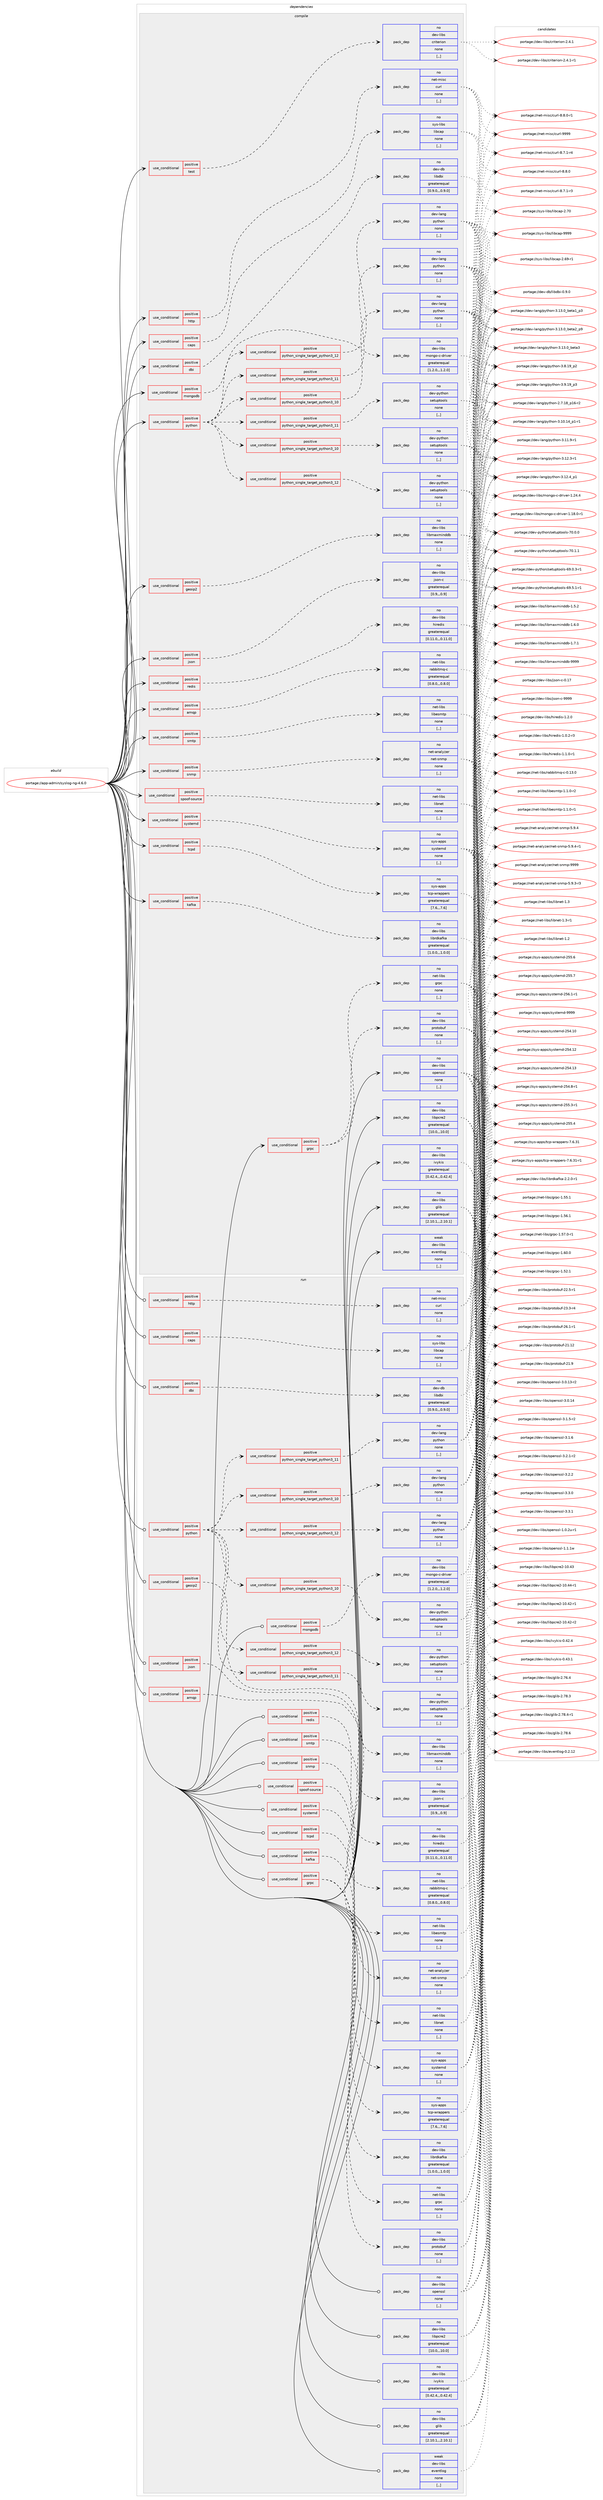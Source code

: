 digraph prolog {

# *************
# Graph options
# *************

newrank=true;
concentrate=true;
compound=true;
graph [rankdir=LR,fontname=Helvetica,fontsize=10,ranksep=1.5];#, ranksep=2.5, nodesep=0.2];
edge  [arrowhead=vee];
node  [fontname=Helvetica,fontsize=10];

# **********
# The ebuild
# **********

subgraph cluster_leftcol {
color=gray;
rank=same;
label=<<i>ebuild</i>>;
id [label="portage://app-admin/syslog-ng-4.6.0", color=red, width=4, href="../app-admin/syslog-ng-4.6.0.svg"];
}

# ****************
# The dependencies
# ****************

subgraph cluster_midcol {
color=gray;
label=<<i>dependencies</i>>;
subgraph cluster_compile {
fillcolor="#eeeeee";
style=filled;
label=<<i>compile</i>>;
subgraph cond1245 {
dependency5029 [label=<<TABLE BORDER="0" CELLBORDER="1" CELLSPACING="0" CELLPADDING="4"><TR><TD ROWSPAN="3" CELLPADDING="10">use_conditional</TD></TR><TR><TD>positive</TD></TR><TR><TD>amqp</TD></TR></TABLE>>, shape=none, color=red];
subgraph pack3763 {
dependency5030 [label=<<TABLE BORDER="0" CELLBORDER="1" CELLSPACING="0" CELLPADDING="4" WIDTH="220"><TR><TD ROWSPAN="6" CELLPADDING="30">pack_dep</TD></TR><TR><TD WIDTH="110">no</TD></TR><TR><TD>net-libs</TD></TR><TR><TD>rabbitmq-c</TD></TR><TR><TD>greaterequal</TD></TR><TR><TD>[0.8.0,,,0.8.0]</TD></TR></TABLE>>, shape=none, color=blue];
}
dependency5029:e -> dependency5030:w [weight=20,style="dashed",arrowhead="vee"];
}
id:e -> dependency5029:w [weight=20,style="solid",arrowhead="vee"];
subgraph cond1246 {
dependency5031 [label=<<TABLE BORDER="0" CELLBORDER="1" CELLSPACING="0" CELLPADDING="4"><TR><TD ROWSPAN="3" CELLPADDING="10">use_conditional</TD></TR><TR><TD>positive</TD></TR><TR><TD>caps</TD></TR></TABLE>>, shape=none, color=red];
subgraph pack3764 {
dependency5032 [label=<<TABLE BORDER="0" CELLBORDER="1" CELLSPACING="0" CELLPADDING="4" WIDTH="220"><TR><TD ROWSPAN="6" CELLPADDING="30">pack_dep</TD></TR><TR><TD WIDTH="110">no</TD></TR><TR><TD>sys-libs</TD></TR><TR><TD>libcap</TD></TR><TR><TD>none</TD></TR><TR><TD>[,,]</TD></TR></TABLE>>, shape=none, color=blue];
}
dependency5031:e -> dependency5032:w [weight=20,style="dashed",arrowhead="vee"];
}
id:e -> dependency5031:w [weight=20,style="solid",arrowhead="vee"];
subgraph cond1247 {
dependency5033 [label=<<TABLE BORDER="0" CELLBORDER="1" CELLSPACING="0" CELLPADDING="4"><TR><TD ROWSPAN="3" CELLPADDING="10">use_conditional</TD></TR><TR><TD>positive</TD></TR><TR><TD>dbi</TD></TR></TABLE>>, shape=none, color=red];
subgraph pack3765 {
dependency5034 [label=<<TABLE BORDER="0" CELLBORDER="1" CELLSPACING="0" CELLPADDING="4" WIDTH="220"><TR><TD ROWSPAN="6" CELLPADDING="30">pack_dep</TD></TR><TR><TD WIDTH="110">no</TD></TR><TR><TD>dev-db</TD></TR><TR><TD>libdbi</TD></TR><TR><TD>greaterequal</TD></TR><TR><TD>[0.9.0,,,0.9.0]</TD></TR></TABLE>>, shape=none, color=blue];
}
dependency5033:e -> dependency5034:w [weight=20,style="dashed",arrowhead="vee"];
}
id:e -> dependency5033:w [weight=20,style="solid",arrowhead="vee"];
subgraph cond1248 {
dependency5035 [label=<<TABLE BORDER="0" CELLBORDER="1" CELLSPACING="0" CELLPADDING="4"><TR><TD ROWSPAN="3" CELLPADDING="10">use_conditional</TD></TR><TR><TD>positive</TD></TR><TR><TD>geoip2</TD></TR></TABLE>>, shape=none, color=red];
subgraph pack3766 {
dependency5036 [label=<<TABLE BORDER="0" CELLBORDER="1" CELLSPACING="0" CELLPADDING="4" WIDTH="220"><TR><TD ROWSPAN="6" CELLPADDING="30">pack_dep</TD></TR><TR><TD WIDTH="110">no</TD></TR><TR><TD>dev-libs</TD></TR><TR><TD>libmaxminddb</TD></TR><TR><TD>none</TD></TR><TR><TD>[,,]</TD></TR></TABLE>>, shape=none, color=blue];
}
dependency5035:e -> dependency5036:w [weight=20,style="dashed",arrowhead="vee"];
}
id:e -> dependency5035:w [weight=20,style="solid",arrowhead="vee"];
subgraph cond1249 {
dependency5037 [label=<<TABLE BORDER="0" CELLBORDER="1" CELLSPACING="0" CELLPADDING="4"><TR><TD ROWSPAN="3" CELLPADDING="10">use_conditional</TD></TR><TR><TD>positive</TD></TR><TR><TD>grpc</TD></TR></TABLE>>, shape=none, color=red];
subgraph pack3767 {
dependency5038 [label=<<TABLE BORDER="0" CELLBORDER="1" CELLSPACING="0" CELLPADDING="4" WIDTH="220"><TR><TD ROWSPAN="6" CELLPADDING="30">pack_dep</TD></TR><TR><TD WIDTH="110">no</TD></TR><TR><TD>dev-libs</TD></TR><TR><TD>protobuf</TD></TR><TR><TD>none</TD></TR><TR><TD>[,,]</TD></TR></TABLE>>, shape=none, color=blue];
}
dependency5037:e -> dependency5038:w [weight=20,style="dashed",arrowhead="vee"];
subgraph pack3768 {
dependency5039 [label=<<TABLE BORDER="0" CELLBORDER="1" CELLSPACING="0" CELLPADDING="4" WIDTH="220"><TR><TD ROWSPAN="6" CELLPADDING="30">pack_dep</TD></TR><TR><TD WIDTH="110">no</TD></TR><TR><TD>net-libs</TD></TR><TR><TD>grpc</TD></TR><TR><TD>none</TD></TR><TR><TD>[,,]</TD></TR></TABLE>>, shape=none, color=blue];
}
dependency5037:e -> dependency5039:w [weight=20,style="dashed",arrowhead="vee"];
}
id:e -> dependency5037:w [weight=20,style="solid",arrowhead="vee"];
subgraph cond1250 {
dependency5040 [label=<<TABLE BORDER="0" CELLBORDER="1" CELLSPACING="0" CELLPADDING="4"><TR><TD ROWSPAN="3" CELLPADDING="10">use_conditional</TD></TR><TR><TD>positive</TD></TR><TR><TD>http</TD></TR></TABLE>>, shape=none, color=red];
subgraph pack3769 {
dependency5041 [label=<<TABLE BORDER="0" CELLBORDER="1" CELLSPACING="0" CELLPADDING="4" WIDTH="220"><TR><TD ROWSPAN="6" CELLPADDING="30">pack_dep</TD></TR><TR><TD WIDTH="110">no</TD></TR><TR><TD>net-misc</TD></TR><TR><TD>curl</TD></TR><TR><TD>none</TD></TR><TR><TD>[,,]</TD></TR></TABLE>>, shape=none, color=blue];
}
dependency5040:e -> dependency5041:w [weight=20,style="dashed",arrowhead="vee"];
}
id:e -> dependency5040:w [weight=20,style="solid",arrowhead="vee"];
subgraph cond1251 {
dependency5042 [label=<<TABLE BORDER="0" CELLBORDER="1" CELLSPACING="0" CELLPADDING="4"><TR><TD ROWSPAN="3" CELLPADDING="10">use_conditional</TD></TR><TR><TD>positive</TD></TR><TR><TD>json</TD></TR></TABLE>>, shape=none, color=red];
subgraph pack3770 {
dependency5043 [label=<<TABLE BORDER="0" CELLBORDER="1" CELLSPACING="0" CELLPADDING="4" WIDTH="220"><TR><TD ROWSPAN="6" CELLPADDING="30">pack_dep</TD></TR><TR><TD WIDTH="110">no</TD></TR><TR><TD>dev-libs</TD></TR><TR><TD>json-c</TD></TR><TR><TD>greaterequal</TD></TR><TR><TD>[0.9,,,0.9]</TD></TR></TABLE>>, shape=none, color=blue];
}
dependency5042:e -> dependency5043:w [weight=20,style="dashed",arrowhead="vee"];
}
id:e -> dependency5042:w [weight=20,style="solid",arrowhead="vee"];
subgraph cond1252 {
dependency5044 [label=<<TABLE BORDER="0" CELLBORDER="1" CELLSPACING="0" CELLPADDING="4"><TR><TD ROWSPAN="3" CELLPADDING="10">use_conditional</TD></TR><TR><TD>positive</TD></TR><TR><TD>kafka</TD></TR></TABLE>>, shape=none, color=red];
subgraph pack3771 {
dependency5045 [label=<<TABLE BORDER="0" CELLBORDER="1" CELLSPACING="0" CELLPADDING="4" WIDTH="220"><TR><TD ROWSPAN="6" CELLPADDING="30">pack_dep</TD></TR><TR><TD WIDTH="110">no</TD></TR><TR><TD>dev-libs</TD></TR><TR><TD>librdkafka</TD></TR><TR><TD>greaterequal</TD></TR><TR><TD>[1.0.0,,,1.0.0]</TD></TR></TABLE>>, shape=none, color=blue];
}
dependency5044:e -> dependency5045:w [weight=20,style="dashed",arrowhead="vee"];
}
id:e -> dependency5044:w [weight=20,style="solid",arrowhead="vee"];
subgraph cond1253 {
dependency5046 [label=<<TABLE BORDER="0" CELLBORDER="1" CELLSPACING="0" CELLPADDING="4"><TR><TD ROWSPAN="3" CELLPADDING="10">use_conditional</TD></TR><TR><TD>positive</TD></TR><TR><TD>mongodb</TD></TR></TABLE>>, shape=none, color=red];
subgraph pack3772 {
dependency5047 [label=<<TABLE BORDER="0" CELLBORDER="1" CELLSPACING="0" CELLPADDING="4" WIDTH="220"><TR><TD ROWSPAN="6" CELLPADDING="30">pack_dep</TD></TR><TR><TD WIDTH="110">no</TD></TR><TR><TD>dev-libs</TD></TR><TR><TD>mongo-c-driver</TD></TR><TR><TD>greaterequal</TD></TR><TR><TD>[1.2.0,,,1.2.0]</TD></TR></TABLE>>, shape=none, color=blue];
}
dependency5046:e -> dependency5047:w [weight=20,style="dashed",arrowhead="vee"];
}
id:e -> dependency5046:w [weight=20,style="solid",arrowhead="vee"];
subgraph cond1254 {
dependency5048 [label=<<TABLE BORDER="0" CELLBORDER="1" CELLSPACING="0" CELLPADDING="4"><TR><TD ROWSPAN="3" CELLPADDING="10">use_conditional</TD></TR><TR><TD>positive</TD></TR><TR><TD>python</TD></TR></TABLE>>, shape=none, color=red];
subgraph cond1255 {
dependency5049 [label=<<TABLE BORDER="0" CELLBORDER="1" CELLSPACING="0" CELLPADDING="4"><TR><TD ROWSPAN="3" CELLPADDING="10">use_conditional</TD></TR><TR><TD>positive</TD></TR><TR><TD>python_single_target_python3_10</TD></TR></TABLE>>, shape=none, color=red];
subgraph pack3773 {
dependency5050 [label=<<TABLE BORDER="0" CELLBORDER="1" CELLSPACING="0" CELLPADDING="4" WIDTH="220"><TR><TD ROWSPAN="6" CELLPADDING="30">pack_dep</TD></TR><TR><TD WIDTH="110">no</TD></TR><TR><TD>dev-lang</TD></TR><TR><TD>python</TD></TR><TR><TD>none</TD></TR><TR><TD>[,,]</TD></TR></TABLE>>, shape=none, color=blue];
}
dependency5049:e -> dependency5050:w [weight=20,style="dashed",arrowhead="vee"];
}
dependency5048:e -> dependency5049:w [weight=20,style="dashed",arrowhead="vee"];
subgraph cond1256 {
dependency5051 [label=<<TABLE BORDER="0" CELLBORDER="1" CELLSPACING="0" CELLPADDING="4"><TR><TD ROWSPAN="3" CELLPADDING="10">use_conditional</TD></TR><TR><TD>positive</TD></TR><TR><TD>python_single_target_python3_11</TD></TR></TABLE>>, shape=none, color=red];
subgraph pack3774 {
dependency5052 [label=<<TABLE BORDER="0" CELLBORDER="1" CELLSPACING="0" CELLPADDING="4" WIDTH="220"><TR><TD ROWSPAN="6" CELLPADDING="30">pack_dep</TD></TR><TR><TD WIDTH="110">no</TD></TR><TR><TD>dev-lang</TD></TR><TR><TD>python</TD></TR><TR><TD>none</TD></TR><TR><TD>[,,]</TD></TR></TABLE>>, shape=none, color=blue];
}
dependency5051:e -> dependency5052:w [weight=20,style="dashed",arrowhead="vee"];
}
dependency5048:e -> dependency5051:w [weight=20,style="dashed",arrowhead="vee"];
subgraph cond1257 {
dependency5053 [label=<<TABLE BORDER="0" CELLBORDER="1" CELLSPACING="0" CELLPADDING="4"><TR><TD ROWSPAN="3" CELLPADDING="10">use_conditional</TD></TR><TR><TD>positive</TD></TR><TR><TD>python_single_target_python3_12</TD></TR></TABLE>>, shape=none, color=red];
subgraph pack3775 {
dependency5054 [label=<<TABLE BORDER="0" CELLBORDER="1" CELLSPACING="0" CELLPADDING="4" WIDTH="220"><TR><TD ROWSPAN="6" CELLPADDING="30">pack_dep</TD></TR><TR><TD WIDTH="110">no</TD></TR><TR><TD>dev-lang</TD></TR><TR><TD>python</TD></TR><TR><TD>none</TD></TR><TR><TD>[,,]</TD></TR></TABLE>>, shape=none, color=blue];
}
dependency5053:e -> dependency5054:w [weight=20,style="dashed",arrowhead="vee"];
}
dependency5048:e -> dependency5053:w [weight=20,style="dashed",arrowhead="vee"];
subgraph cond1258 {
dependency5055 [label=<<TABLE BORDER="0" CELLBORDER="1" CELLSPACING="0" CELLPADDING="4"><TR><TD ROWSPAN="3" CELLPADDING="10">use_conditional</TD></TR><TR><TD>positive</TD></TR><TR><TD>python_single_target_python3_10</TD></TR></TABLE>>, shape=none, color=red];
subgraph pack3776 {
dependency5056 [label=<<TABLE BORDER="0" CELLBORDER="1" CELLSPACING="0" CELLPADDING="4" WIDTH="220"><TR><TD ROWSPAN="6" CELLPADDING="30">pack_dep</TD></TR><TR><TD WIDTH="110">no</TD></TR><TR><TD>dev-python</TD></TR><TR><TD>setuptools</TD></TR><TR><TD>none</TD></TR><TR><TD>[,,]</TD></TR></TABLE>>, shape=none, color=blue];
}
dependency5055:e -> dependency5056:w [weight=20,style="dashed",arrowhead="vee"];
}
dependency5048:e -> dependency5055:w [weight=20,style="dashed",arrowhead="vee"];
subgraph cond1259 {
dependency5057 [label=<<TABLE BORDER="0" CELLBORDER="1" CELLSPACING="0" CELLPADDING="4"><TR><TD ROWSPAN="3" CELLPADDING="10">use_conditional</TD></TR><TR><TD>positive</TD></TR><TR><TD>python_single_target_python3_11</TD></TR></TABLE>>, shape=none, color=red];
subgraph pack3777 {
dependency5058 [label=<<TABLE BORDER="0" CELLBORDER="1" CELLSPACING="0" CELLPADDING="4" WIDTH="220"><TR><TD ROWSPAN="6" CELLPADDING="30">pack_dep</TD></TR><TR><TD WIDTH="110">no</TD></TR><TR><TD>dev-python</TD></TR><TR><TD>setuptools</TD></TR><TR><TD>none</TD></TR><TR><TD>[,,]</TD></TR></TABLE>>, shape=none, color=blue];
}
dependency5057:e -> dependency5058:w [weight=20,style="dashed",arrowhead="vee"];
}
dependency5048:e -> dependency5057:w [weight=20,style="dashed",arrowhead="vee"];
subgraph cond1260 {
dependency5059 [label=<<TABLE BORDER="0" CELLBORDER="1" CELLSPACING="0" CELLPADDING="4"><TR><TD ROWSPAN="3" CELLPADDING="10">use_conditional</TD></TR><TR><TD>positive</TD></TR><TR><TD>python_single_target_python3_12</TD></TR></TABLE>>, shape=none, color=red];
subgraph pack3778 {
dependency5060 [label=<<TABLE BORDER="0" CELLBORDER="1" CELLSPACING="0" CELLPADDING="4" WIDTH="220"><TR><TD ROWSPAN="6" CELLPADDING="30">pack_dep</TD></TR><TR><TD WIDTH="110">no</TD></TR><TR><TD>dev-python</TD></TR><TR><TD>setuptools</TD></TR><TR><TD>none</TD></TR><TR><TD>[,,]</TD></TR></TABLE>>, shape=none, color=blue];
}
dependency5059:e -> dependency5060:w [weight=20,style="dashed",arrowhead="vee"];
}
dependency5048:e -> dependency5059:w [weight=20,style="dashed",arrowhead="vee"];
}
id:e -> dependency5048:w [weight=20,style="solid",arrowhead="vee"];
subgraph cond1261 {
dependency5061 [label=<<TABLE BORDER="0" CELLBORDER="1" CELLSPACING="0" CELLPADDING="4"><TR><TD ROWSPAN="3" CELLPADDING="10">use_conditional</TD></TR><TR><TD>positive</TD></TR><TR><TD>redis</TD></TR></TABLE>>, shape=none, color=red];
subgraph pack3779 {
dependency5062 [label=<<TABLE BORDER="0" CELLBORDER="1" CELLSPACING="0" CELLPADDING="4" WIDTH="220"><TR><TD ROWSPAN="6" CELLPADDING="30">pack_dep</TD></TR><TR><TD WIDTH="110">no</TD></TR><TR><TD>dev-libs</TD></TR><TR><TD>hiredis</TD></TR><TR><TD>greaterequal</TD></TR><TR><TD>[0.11.0,,,0.11.0]</TD></TR></TABLE>>, shape=none, color=blue];
}
dependency5061:e -> dependency5062:w [weight=20,style="dashed",arrowhead="vee"];
}
id:e -> dependency5061:w [weight=20,style="solid",arrowhead="vee"];
subgraph cond1262 {
dependency5063 [label=<<TABLE BORDER="0" CELLBORDER="1" CELLSPACING="0" CELLPADDING="4"><TR><TD ROWSPAN="3" CELLPADDING="10">use_conditional</TD></TR><TR><TD>positive</TD></TR><TR><TD>smtp</TD></TR></TABLE>>, shape=none, color=red];
subgraph pack3780 {
dependency5064 [label=<<TABLE BORDER="0" CELLBORDER="1" CELLSPACING="0" CELLPADDING="4" WIDTH="220"><TR><TD ROWSPAN="6" CELLPADDING="30">pack_dep</TD></TR><TR><TD WIDTH="110">no</TD></TR><TR><TD>net-libs</TD></TR><TR><TD>libesmtp</TD></TR><TR><TD>none</TD></TR><TR><TD>[,,]</TD></TR></TABLE>>, shape=none, color=blue];
}
dependency5063:e -> dependency5064:w [weight=20,style="dashed",arrowhead="vee"];
}
id:e -> dependency5063:w [weight=20,style="solid",arrowhead="vee"];
subgraph cond1263 {
dependency5065 [label=<<TABLE BORDER="0" CELLBORDER="1" CELLSPACING="0" CELLPADDING="4"><TR><TD ROWSPAN="3" CELLPADDING="10">use_conditional</TD></TR><TR><TD>positive</TD></TR><TR><TD>snmp</TD></TR></TABLE>>, shape=none, color=red];
subgraph pack3781 {
dependency5066 [label=<<TABLE BORDER="0" CELLBORDER="1" CELLSPACING="0" CELLPADDING="4" WIDTH="220"><TR><TD ROWSPAN="6" CELLPADDING="30">pack_dep</TD></TR><TR><TD WIDTH="110">no</TD></TR><TR><TD>net-analyzer</TD></TR><TR><TD>net-snmp</TD></TR><TR><TD>none</TD></TR><TR><TD>[,,]</TD></TR></TABLE>>, shape=none, color=blue];
}
dependency5065:e -> dependency5066:w [weight=20,style="dashed",arrowhead="vee"];
}
id:e -> dependency5065:w [weight=20,style="solid",arrowhead="vee"];
subgraph cond1264 {
dependency5067 [label=<<TABLE BORDER="0" CELLBORDER="1" CELLSPACING="0" CELLPADDING="4"><TR><TD ROWSPAN="3" CELLPADDING="10">use_conditional</TD></TR><TR><TD>positive</TD></TR><TR><TD>spoof-source</TD></TR></TABLE>>, shape=none, color=red];
subgraph pack3782 {
dependency5068 [label=<<TABLE BORDER="0" CELLBORDER="1" CELLSPACING="0" CELLPADDING="4" WIDTH="220"><TR><TD ROWSPAN="6" CELLPADDING="30">pack_dep</TD></TR><TR><TD WIDTH="110">no</TD></TR><TR><TD>net-libs</TD></TR><TR><TD>libnet</TD></TR><TR><TD>none</TD></TR><TR><TD>[,,]</TD></TR></TABLE>>, shape=none, color=blue];
}
dependency5067:e -> dependency5068:w [weight=20,style="dashed",arrowhead="vee"];
}
id:e -> dependency5067:w [weight=20,style="solid",arrowhead="vee"];
subgraph cond1265 {
dependency5069 [label=<<TABLE BORDER="0" CELLBORDER="1" CELLSPACING="0" CELLPADDING="4"><TR><TD ROWSPAN="3" CELLPADDING="10">use_conditional</TD></TR><TR><TD>positive</TD></TR><TR><TD>systemd</TD></TR></TABLE>>, shape=none, color=red];
subgraph pack3783 {
dependency5070 [label=<<TABLE BORDER="0" CELLBORDER="1" CELLSPACING="0" CELLPADDING="4" WIDTH="220"><TR><TD ROWSPAN="6" CELLPADDING="30">pack_dep</TD></TR><TR><TD WIDTH="110">no</TD></TR><TR><TD>sys-apps</TD></TR><TR><TD>systemd</TD></TR><TR><TD>none</TD></TR><TR><TD>[,,]</TD></TR></TABLE>>, shape=none, color=blue];
}
dependency5069:e -> dependency5070:w [weight=20,style="dashed",arrowhead="vee"];
}
id:e -> dependency5069:w [weight=20,style="solid",arrowhead="vee"];
subgraph cond1266 {
dependency5071 [label=<<TABLE BORDER="0" CELLBORDER="1" CELLSPACING="0" CELLPADDING="4"><TR><TD ROWSPAN="3" CELLPADDING="10">use_conditional</TD></TR><TR><TD>positive</TD></TR><TR><TD>tcpd</TD></TR></TABLE>>, shape=none, color=red];
subgraph pack3784 {
dependency5072 [label=<<TABLE BORDER="0" CELLBORDER="1" CELLSPACING="0" CELLPADDING="4" WIDTH="220"><TR><TD ROWSPAN="6" CELLPADDING="30">pack_dep</TD></TR><TR><TD WIDTH="110">no</TD></TR><TR><TD>sys-apps</TD></TR><TR><TD>tcp-wrappers</TD></TR><TR><TD>greaterequal</TD></TR><TR><TD>[7.6,,,7.6]</TD></TR></TABLE>>, shape=none, color=blue];
}
dependency5071:e -> dependency5072:w [weight=20,style="dashed",arrowhead="vee"];
}
id:e -> dependency5071:w [weight=20,style="solid",arrowhead="vee"];
subgraph cond1267 {
dependency5073 [label=<<TABLE BORDER="0" CELLBORDER="1" CELLSPACING="0" CELLPADDING="4"><TR><TD ROWSPAN="3" CELLPADDING="10">use_conditional</TD></TR><TR><TD>positive</TD></TR><TR><TD>test</TD></TR></TABLE>>, shape=none, color=red];
subgraph pack3785 {
dependency5074 [label=<<TABLE BORDER="0" CELLBORDER="1" CELLSPACING="0" CELLPADDING="4" WIDTH="220"><TR><TD ROWSPAN="6" CELLPADDING="30">pack_dep</TD></TR><TR><TD WIDTH="110">no</TD></TR><TR><TD>dev-libs</TD></TR><TR><TD>criterion</TD></TR><TR><TD>none</TD></TR><TR><TD>[,,]</TD></TR></TABLE>>, shape=none, color=blue];
}
dependency5073:e -> dependency5074:w [weight=20,style="dashed",arrowhead="vee"];
}
id:e -> dependency5073:w [weight=20,style="solid",arrowhead="vee"];
subgraph pack3786 {
dependency5075 [label=<<TABLE BORDER="0" CELLBORDER="1" CELLSPACING="0" CELLPADDING="4" WIDTH="220"><TR><TD ROWSPAN="6" CELLPADDING="30">pack_dep</TD></TR><TR><TD WIDTH="110">no</TD></TR><TR><TD>dev-libs</TD></TR><TR><TD>glib</TD></TR><TR><TD>greaterequal</TD></TR><TR><TD>[2.10.1,,,2.10.1]</TD></TR></TABLE>>, shape=none, color=blue];
}
id:e -> dependency5075:w [weight=20,style="solid",arrowhead="vee"];
subgraph pack3787 {
dependency5076 [label=<<TABLE BORDER="0" CELLBORDER="1" CELLSPACING="0" CELLPADDING="4" WIDTH="220"><TR><TD ROWSPAN="6" CELLPADDING="30">pack_dep</TD></TR><TR><TD WIDTH="110">no</TD></TR><TR><TD>dev-libs</TD></TR><TR><TD>ivykis</TD></TR><TR><TD>greaterequal</TD></TR><TR><TD>[0.42.4,,,0.42.4]</TD></TR></TABLE>>, shape=none, color=blue];
}
id:e -> dependency5076:w [weight=20,style="solid",arrowhead="vee"];
subgraph pack3788 {
dependency5077 [label=<<TABLE BORDER="0" CELLBORDER="1" CELLSPACING="0" CELLPADDING="4" WIDTH="220"><TR><TD ROWSPAN="6" CELLPADDING="30">pack_dep</TD></TR><TR><TD WIDTH="110">no</TD></TR><TR><TD>dev-libs</TD></TR><TR><TD>libpcre2</TD></TR><TR><TD>greaterequal</TD></TR><TR><TD>[10.0,,,10.0]</TD></TR></TABLE>>, shape=none, color=blue];
}
id:e -> dependency5077:w [weight=20,style="solid",arrowhead="vee"];
subgraph pack3789 {
dependency5078 [label=<<TABLE BORDER="0" CELLBORDER="1" CELLSPACING="0" CELLPADDING="4" WIDTH="220"><TR><TD ROWSPAN="6" CELLPADDING="30">pack_dep</TD></TR><TR><TD WIDTH="110">no</TD></TR><TR><TD>dev-libs</TD></TR><TR><TD>openssl</TD></TR><TR><TD>none</TD></TR><TR><TD>[,,]</TD></TR></TABLE>>, shape=none, color=blue];
}
id:e -> dependency5078:w [weight=20,style="solid",arrowhead="vee"];
subgraph pack3790 {
dependency5079 [label=<<TABLE BORDER="0" CELLBORDER="1" CELLSPACING="0" CELLPADDING="4" WIDTH="220"><TR><TD ROWSPAN="6" CELLPADDING="30">pack_dep</TD></TR><TR><TD WIDTH="110">weak</TD></TR><TR><TD>dev-libs</TD></TR><TR><TD>eventlog</TD></TR><TR><TD>none</TD></TR><TR><TD>[,,]</TD></TR></TABLE>>, shape=none, color=blue];
}
id:e -> dependency5079:w [weight=20,style="solid",arrowhead="vee"];
}
subgraph cluster_compileandrun {
fillcolor="#eeeeee";
style=filled;
label=<<i>compile and run</i>>;
}
subgraph cluster_run {
fillcolor="#eeeeee";
style=filled;
label=<<i>run</i>>;
subgraph cond1268 {
dependency5080 [label=<<TABLE BORDER="0" CELLBORDER="1" CELLSPACING="0" CELLPADDING="4"><TR><TD ROWSPAN="3" CELLPADDING="10">use_conditional</TD></TR><TR><TD>positive</TD></TR><TR><TD>amqp</TD></TR></TABLE>>, shape=none, color=red];
subgraph pack3791 {
dependency5081 [label=<<TABLE BORDER="0" CELLBORDER="1" CELLSPACING="0" CELLPADDING="4" WIDTH="220"><TR><TD ROWSPAN="6" CELLPADDING="30">pack_dep</TD></TR><TR><TD WIDTH="110">no</TD></TR><TR><TD>net-libs</TD></TR><TR><TD>rabbitmq-c</TD></TR><TR><TD>greaterequal</TD></TR><TR><TD>[0.8.0,,,0.8.0]</TD></TR></TABLE>>, shape=none, color=blue];
}
dependency5080:e -> dependency5081:w [weight=20,style="dashed",arrowhead="vee"];
}
id:e -> dependency5080:w [weight=20,style="solid",arrowhead="odot"];
subgraph cond1269 {
dependency5082 [label=<<TABLE BORDER="0" CELLBORDER="1" CELLSPACING="0" CELLPADDING="4"><TR><TD ROWSPAN="3" CELLPADDING="10">use_conditional</TD></TR><TR><TD>positive</TD></TR><TR><TD>caps</TD></TR></TABLE>>, shape=none, color=red];
subgraph pack3792 {
dependency5083 [label=<<TABLE BORDER="0" CELLBORDER="1" CELLSPACING="0" CELLPADDING="4" WIDTH="220"><TR><TD ROWSPAN="6" CELLPADDING="30">pack_dep</TD></TR><TR><TD WIDTH="110">no</TD></TR><TR><TD>sys-libs</TD></TR><TR><TD>libcap</TD></TR><TR><TD>none</TD></TR><TR><TD>[,,]</TD></TR></TABLE>>, shape=none, color=blue];
}
dependency5082:e -> dependency5083:w [weight=20,style="dashed",arrowhead="vee"];
}
id:e -> dependency5082:w [weight=20,style="solid",arrowhead="odot"];
subgraph cond1270 {
dependency5084 [label=<<TABLE BORDER="0" CELLBORDER="1" CELLSPACING="0" CELLPADDING="4"><TR><TD ROWSPAN="3" CELLPADDING="10">use_conditional</TD></TR><TR><TD>positive</TD></TR><TR><TD>dbi</TD></TR></TABLE>>, shape=none, color=red];
subgraph pack3793 {
dependency5085 [label=<<TABLE BORDER="0" CELLBORDER="1" CELLSPACING="0" CELLPADDING="4" WIDTH="220"><TR><TD ROWSPAN="6" CELLPADDING="30">pack_dep</TD></TR><TR><TD WIDTH="110">no</TD></TR><TR><TD>dev-db</TD></TR><TR><TD>libdbi</TD></TR><TR><TD>greaterequal</TD></TR><TR><TD>[0.9.0,,,0.9.0]</TD></TR></TABLE>>, shape=none, color=blue];
}
dependency5084:e -> dependency5085:w [weight=20,style="dashed",arrowhead="vee"];
}
id:e -> dependency5084:w [weight=20,style="solid",arrowhead="odot"];
subgraph cond1271 {
dependency5086 [label=<<TABLE BORDER="0" CELLBORDER="1" CELLSPACING="0" CELLPADDING="4"><TR><TD ROWSPAN="3" CELLPADDING="10">use_conditional</TD></TR><TR><TD>positive</TD></TR><TR><TD>geoip2</TD></TR></TABLE>>, shape=none, color=red];
subgraph pack3794 {
dependency5087 [label=<<TABLE BORDER="0" CELLBORDER="1" CELLSPACING="0" CELLPADDING="4" WIDTH="220"><TR><TD ROWSPAN="6" CELLPADDING="30">pack_dep</TD></TR><TR><TD WIDTH="110">no</TD></TR><TR><TD>dev-libs</TD></TR><TR><TD>libmaxminddb</TD></TR><TR><TD>none</TD></TR><TR><TD>[,,]</TD></TR></TABLE>>, shape=none, color=blue];
}
dependency5086:e -> dependency5087:w [weight=20,style="dashed",arrowhead="vee"];
}
id:e -> dependency5086:w [weight=20,style="solid",arrowhead="odot"];
subgraph cond1272 {
dependency5088 [label=<<TABLE BORDER="0" CELLBORDER="1" CELLSPACING="0" CELLPADDING="4"><TR><TD ROWSPAN="3" CELLPADDING="10">use_conditional</TD></TR><TR><TD>positive</TD></TR><TR><TD>grpc</TD></TR></TABLE>>, shape=none, color=red];
subgraph pack3795 {
dependency5089 [label=<<TABLE BORDER="0" CELLBORDER="1" CELLSPACING="0" CELLPADDING="4" WIDTH="220"><TR><TD ROWSPAN="6" CELLPADDING="30">pack_dep</TD></TR><TR><TD WIDTH="110">no</TD></TR><TR><TD>dev-libs</TD></TR><TR><TD>protobuf</TD></TR><TR><TD>none</TD></TR><TR><TD>[,,]</TD></TR></TABLE>>, shape=none, color=blue];
}
dependency5088:e -> dependency5089:w [weight=20,style="dashed",arrowhead="vee"];
subgraph pack3796 {
dependency5090 [label=<<TABLE BORDER="0" CELLBORDER="1" CELLSPACING="0" CELLPADDING="4" WIDTH="220"><TR><TD ROWSPAN="6" CELLPADDING="30">pack_dep</TD></TR><TR><TD WIDTH="110">no</TD></TR><TR><TD>net-libs</TD></TR><TR><TD>grpc</TD></TR><TR><TD>none</TD></TR><TR><TD>[,,]</TD></TR></TABLE>>, shape=none, color=blue];
}
dependency5088:e -> dependency5090:w [weight=20,style="dashed",arrowhead="vee"];
}
id:e -> dependency5088:w [weight=20,style="solid",arrowhead="odot"];
subgraph cond1273 {
dependency5091 [label=<<TABLE BORDER="0" CELLBORDER="1" CELLSPACING="0" CELLPADDING="4"><TR><TD ROWSPAN="3" CELLPADDING="10">use_conditional</TD></TR><TR><TD>positive</TD></TR><TR><TD>http</TD></TR></TABLE>>, shape=none, color=red];
subgraph pack3797 {
dependency5092 [label=<<TABLE BORDER="0" CELLBORDER="1" CELLSPACING="0" CELLPADDING="4" WIDTH="220"><TR><TD ROWSPAN="6" CELLPADDING="30">pack_dep</TD></TR><TR><TD WIDTH="110">no</TD></TR><TR><TD>net-misc</TD></TR><TR><TD>curl</TD></TR><TR><TD>none</TD></TR><TR><TD>[,,]</TD></TR></TABLE>>, shape=none, color=blue];
}
dependency5091:e -> dependency5092:w [weight=20,style="dashed",arrowhead="vee"];
}
id:e -> dependency5091:w [weight=20,style="solid",arrowhead="odot"];
subgraph cond1274 {
dependency5093 [label=<<TABLE BORDER="0" CELLBORDER="1" CELLSPACING="0" CELLPADDING="4"><TR><TD ROWSPAN="3" CELLPADDING="10">use_conditional</TD></TR><TR><TD>positive</TD></TR><TR><TD>json</TD></TR></TABLE>>, shape=none, color=red];
subgraph pack3798 {
dependency5094 [label=<<TABLE BORDER="0" CELLBORDER="1" CELLSPACING="0" CELLPADDING="4" WIDTH="220"><TR><TD ROWSPAN="6" CELLPADDING="30">pack_dep</TD></TR><TR><TD WIDTH="110">no</TD></TR><TR><TD>dev-libs</TD></TR><TR><TD>json-c</TD></TR><TR><TD>greaterequal</TD></TR><TR><TD>[0.9,,,0.9]</TD></TR></TABLE>>, shape=none, color=blue];
}
dependency5093:e -> dependency5094:w [weight=20,style="dashed",arrowhead="vee"];
}
id:e -> dependency5093:w [weight=20,style="solid",arrowhead="odot"];
subgraph cond1275 {
dependency5095 [label=<<TABLE BORDER="0" CELLBORDER="1" CELLSPACING="0" CELLPADDING="4"><TR><TD ROWSPAN="3" CELLPADDING="10">use_conditional</TD></TR><TR><TD>positive</TD></TR><TR><TD>kafka</TD></TR></TABLE>>, shape=none, color=red];
subgraph pack3799 {
dependency5096 [label=<<TABLE BORDER="0" CELLBORDER="1" CELLSPACING="0" CELLPADDING="4" WIDTH="220"><TR><TD ROWSPAN="6" CELLPADDING="30">pack_dep</TD></TR><TR><TD WIDTH="110">no</TD></TR><TR><TD>dev-libs</TD></TR><TR><TD>librdkafka</TD></TR><TR><TD>greaterequal</TD></TR><TR><TD>[1.0.0,,,1.0.0]</TD></TR></TABLE>>, shape=none, color=blue];
}
dependency5095:e -> dependency5096:w [weight=20,style="dashed",arrowhead="vee"];
}
id:e -> dependency5095:w [weight=20,style="solid",arrowhead="odot"];
subgraph cond1276 {
dependency5097 [label=<<TABLE BORDER="0" CELLBORDER="1" CELLSPACING="0" CELLPADDING="4"><TR><TD ROWSPAN="3" CELLPADDING="10">use_conditional</TD></TR><TR><TD>positive</TD></TR><TR><TD>mongodb</TD></TR></TABLE>>, shape=none, color=red];
subgraph pack3800 {
dependency5098 [label=<<TABLE BORDER="0" CELLBORDER="1" CELLSPACING="0" CELLPADDING="4" WIDTH="220"><TR><TD ROWSPAN="6" CELLPADDING="30">pack_dep</TD></TR><TR><TD WIDTH="110">no</TD></TR><TR><TD>dev-libs</TD></TR><TR><TD>mongo-c-driver</TD></TR><TR><TD>greaterequal</TD></TR><TR><TD>[1.2.0,,,1.2.0]</TD></TR></TABLE>>, shape=none, color=blue];
}
dependency5097:e -> dependency5098:w [weight=20,style="dashed",arrowhead="vee"];
}
id:e -> dependency5097:w [weight=20,style="solid",arrowhead="odot"];
subgraph cond1277 {
dependency5099 [label=<<TABLE BORDER="0" CELLBORDER="1" CELLSPACING="0" CELLPADDING="4"><TR><TD ROWSPAN="3" CELLPADDING="10">use_conditional</TD></TR><TR><TD>positive</TD></TR><TR><TD>python</TD></TR></TABLE>>, shape=none, color=red];
subgraph cond1278 {
dependency5100 [label=<<TABLE BORDER="0" CELLBORDER="1" CELLSPACING="0" CELLPADDING="4"><TR><TD ROWSPAN="3" CELLPADDING="10">use_conditional</TD></TR><TR><TD>positive</TD></TR><TR><TD>python_single_target_python3_10</TD></TR></TABLE>>, shape=none, color=red];
subgraph pack3801 {
dependency5101 [label=<<TABLE BORDER="0" CELLBORDER="1" CELLSPACING="0" CELLPADDING="4" WIDTH="220"><TR><TD ROWSPAN="6" CELLPADDING="30">pack_dep</TD></TR><TR><TD WIDTH="110">no</TD></TR><TR><TD>dev-lang</TD></TR><TR><TD>python</TD></TR><TR><TD>none</TD></TR><TR><TD>[,,]</TD></TR></TABLE>>, shape=none, color=blue];
}
dependency5100:e -> dependency5101:w [weight=20,style="dashed",arrowhead="vee"];
}
dependency5099:e -> dependency5100:w [weight=20,style="dashed",arrowhead="vee"];
subgraph cond1279 {
dependency5102 [label=<<TABLE BORDER="0" CELLBORDER="1" CELLSPACING="0" CELLPADDING="4"><TR><TD ROWSPAN="3" CELLPADDING="10">use_conditional</TD></TR><TR><TD>positive</TD></TR><TR><TD>python_single_target_python3_11</TD></TR></TABLE>>, shape=none, color=red];
subgraph pack3802 {
dependency5103 [label=<<TABLE BORDER="0" CELLBORDER="1" CELLSPACING="0" CELLPADDING="4" WIDTH="220"><TR><TD ROWSPAN="6" CELLPADDING="30">pack_dep</TD></TR><TR><TD WIDTH="110">no</TD></TR><TR><TD>dev-lang</TD></TR><TR><TD>python</TD></TR><TR><TD>none</TD></TR><TR><TD>[,,]</TD></TR></TABLE>>, shape=none, color=blue];
}
dependency5102:e -> dependency5103:w [weight=20,style="dashed",arrowhead="vee"];
}
dependency5099:e -> dependency5102:w [weight=20,style="dashed",arrowhead="vee"];
subgraph cond1280 {
dependency5104 [label=<<TABLE BORDER="0" CELLBORDER="1" CELLSPACING="0" CELLPADDING="4"><TR><TD ROWSPAN="3" CELLPADDING="10">use_conditional</TD></TR><TR><TD>positive</TD></TR><TR><TD>python_single_target_python3_12</TD></TR></TABLE>>, shape=none, color=red];
subgraph pack3803 {
dependency5105 [label=<<TABLE BORDER="0" CELLBORDER="1" CELLSPACING="0" CELLPADDING="4" WIDTH="220"><TR><TD ROWSPAN="6" CELLPADDING="30">pack_dep</TD></TR><TR><TD WIDTH="110">no</TD></TR><TR><TD>dev-lang</TD></TR><TR><TD>python</TD></TR><TR><TD>none</TD></TR><TR><TD>[,,]</TD></TR></TABLE>>, shape=none, color=blue];
}
dependency5104:e -> dependency5105:w [weight=20,style="dashed",arrowhead="vee"];
}
dependency5099:e -> dependency5104:w [weight=20,style="dashed",arrowhead="vee"];
subgraph cond1281 {
dependency5106 [label=<<TABLE BORDER="0" CELLBORDER="1" CELLSPACING="0" CELLPADDING="4"><TR><TD ROWSPAN="3" CELLPADDING="10">use_conditional</TD></TR><TR><TD>positive</TD></TR><TR><TD>python_single_target_python3_10</TD></TR></TABLE>>, shape=none, color=red];
subgraph pack3804 {
dependency5107 [label=<<TABLE BORDER="0" CELLBORDER="1" CELLSPACING="0" CELLPADDING="4" WIDTH="220"><TR><TD ROWSPAN="6" CELLPADDING="30">pack_dep</TD></TR><TR><TD WIDTH="110">no</TD></TR><TR><TD>dev-python</TD></TR><TR><TD>setuptools</TD></TR><TR><TD>none</TD></TR><TR><TD>[,,]</TD></TR></TABLE>>, shape=none, color=blue];
}
dependency5106:e -> dependency5107:w [weight=20,style="dashed",arrowhead="vee"];
}
dependency5099:e -> dependency5106:w [weight=20,style="dashed",arrowhead="vee"];
subgraph cond1282 {
dependency5108 [label=<<TABLE BORDER="0" CELLBORDER="1" CELLSPACING="0" CELLPADDING="4"><TR><TD ROWSPAN="3" CELLPADDING="10">use_conditional</TD></TR><TR><TD>positive</TD></TR><TR><TD>python_single_target_python3_11</TD></TR></TABLE>>, shape=none, color=red];
subgraph pack3805 {
dependency5109 [label=<<TABLE BORDER="0" CELLBORDER="1" CELLSPACING="0" CELLPADDING="4" WIDTH="220"><TR><TD ROWSPAN="6" CELLPADDING="30">pack_dep</TD></TR><TR><TD WIDTH="110">no</TD></TR><TR><TD>dev-python</TD></TR><TR><TD>setuptools</TD></TR><TR><TD>none</TD></TR><TR><TD>[,,]</TD></TR></TABLE>>, shape=none, color=blue];
}
dependency5108:e -> dependency5109:w [weight=20,style="dashed",arrowhead="vee"];
}
dependency5099:e -> dependency5108:w [weight=20,style="dashed",arrowhead="vee"];
subgraph cond1283 {
dependency5110 [label=<<TABLE BORDER="0" CELLBORDER="1" CELLSPACING="0" CELLPADDING="4"><TR><TD ROWSPAN="3" CELLPADDING="10">use_conditional</TD></TR><TR><TD>positive</TD></TR><TR><TD>python_single_target_python3_12</TD></TR></TABLE>>, shape=none, color=red];
subgraph pack3806 {
dependency5111 [label=<<TABLE BORDER="0" CELLBORDER="1" CELLSPACING="0" CELLPADDING="4" WIDTH="220"><TR><TD ROWSPAN="6" CELLPADDING="30">pack_dep</TD></TR><TR><TD WIDTH="110">no</TD></TR><TR><TD>dev-python</TD></TR><TR><TD>setuptools</TD></TR><TR><TD>none</TD></TR><TR><TD>[,,]</TD></TR></TABLE>>, shape=none, color=blue];
}
dependency5110:e -> dependency5111:w [weight=20,style="dashed",arrowhead="vee"];
}
dependency5099:e -> dependency5110:w [weight=20,style="dashed",arrowhead="vee"];
}
id:e -> dependency5099:w [weight=20,style="solid",arrowhead="odot"];
subgraph cond1284 {
dependency5112 [label=<<TABLE BORDER="0" CELLBORDER="1" CELLSPACING="0" CELLPADDING="4"><TR><TD ROWSPAN="3" CELLPADDING="10">use_conditional</TD></TR><TR><TD>positive</TD></TR><TR><TD>redis</TD></TR></TABLE>>, shape=none, color=red];
subgraph pack3807 {
dependency5113 [label=<<TABLE BORDER="0" CELLBORDER="1" CELLSPACING="0" CELLPADDING="4" WIDTH="220"><TR><TD ROWSPAN="6" CELLPADDING="30">pack_dep</TD></TR><TR><TD WIDTH="110">no</TD></TR><TR><TD>dev-libs</TD></TR><TR><TD>hiredis</TD></TR><TR><TD>greaterequal</TD></TR><TR><TD>[0.11.0,,,0.11.0]</TD></TR></TABLE>>, shape=none, color=blue];
}
dependency5112:e -> dependency5113:w [weight=20,style="dashed",arrowhead="vee"];
}
id:e -> dependency5112:w [weight=20,style="solid",arrowhead="odot"];
subgraph cond1285 {
dependency5114 [label=<<TABLE BORDER="0" CELLBORDER="1" CELLSPACING="0" CELLPADDING="4"><TR><TD ROWSPAN="3" CELLPADDING="10">use_conditional</TD></TR><TR><TD>positive</TD></TR><TR><TD>smtp</TD></TR></TABLE>>, shape=none, color=red];
subgraph pack3808 {
dependency5115 [label=<<TABLE BORDER="0" CELLBORDER="1" CELLSPACING="0" CELLPADDING="4" WIDTH="220"><TR><TD ROWSPAN="6" CELLPADDING="30">pack_dep</TD></TR><TR><TD WIDTH="110">no</TD></TR><TR><TD>net-libs</TD></TR><TR><TD>libesmtp</TD></TR><TR><TD>none</TD></TR><TR><TD>[,,]</TD></TR></TABLE>>, shape=none, color=blue];
}
dependency5114:e -> dependency5115:w [weight=20,style="dashed",arrowhead="vee"];
}
id:e -> dependency5114:w [weight=20,style="solid",arrowhead="odot"];
subgraph cond1286 {
dependency5116 [label=<<TABLE BORDER="0" CELLBORDER="1" CELLSPACING="0" CELLPADDING="4"><TR><TD ROWSPAN="3" CELLPADDING="10">use_conditional</TD></TR><TR><TD>positive</TD></TR><TR><TD>snmp</TD></TR></TABLE>>, shape=none, color=red];
subgraph pack3809 {
dependency5117 [label=<<TABLE BORDER="0" CELLBORDER="1" CELLSPACING="0" CELLPADDING="4" WIDTH="220"><TR><TD ROWSPAN="6" CELLPADDING="30">pack_dep</TD></TR><TR><TD WIDTH="110">no</TD></TR><TR><TD>net-analyzer</TD></TR><TR><TD>net-snmp</TD></TR><TR><TD>none</TD></TR><TR><TD>[,,]</TD></TR></TABLE>>, shape=none, color=blue];
}
dependency5116:e -> dependency5117:w [weight=20,style="dashed",arrowhead="vee"];
}
id:e -> dependency5116:w [weight=20,style="solid",arrowhead="odot"];
subgraph cond1287 {
dependency5118 [label=<<TABLE BORDER="0" CELLBORDER="1" CELLSPACING="0" CELLPADDING="4"><TR><TD ROWSPAN="3" CELLPADDING="10">use_conditional</TD></TR><TR><TD>positive</TD></TR><TR><TD>spoof-source</TD></TR></TABLE>>, shape=none, color=red];
subgraph pack3810 {
dependency5119 [label=<<TABLE BORDER="0" CELLBORDER="1" CELLSPACING="0" CELLPADDING="4" WIDTH="220"><TR><TD ROWSPAN="6" CELLPADDING="30">pack_dep</TD></TR><TR><TD WIDTH="110">no</TD></TR><TR><TD>net-libs</TD></TR><TR><TD>libnet</TD></TR><TR><TD>none</TD></TR><TR><TD>[,,]</TD></TR></TABLE>>, shape=none, color=blue];
}
dependency5118:e -> dependency5119:w [weight=20,style="dashed",arrowhead="vee"];
}
id:e -> dependency5118:w [weight=20,style="solid",arrowhead="odot"];
subgraph cond1288 {
dependency5120 [label=<<TABLE BORDER="0" CELLBORDER="1" CELLSPACING="0" CELLPADDING="4"><TR><TD ROWSPAN="3" CELLPADDING="10">use_conditional</TD></TR><TR><TD>positive</TD></TR><TR><TD>systemd</TD></TR></TABLE>>, shape=none, color=red];
subgraph pack3811 {
dependency5121 [label=<<TABLE BORDER="0" CELLBORDER="1" CELLSPACING="0" CELLPADDING="4" WIDTH="220"><TR><TD ROWSPAN="6" CELLPADDING="30">pack_dep</TD></TR><TR><TD WIDTH="110">no</TD></TR><TR><TD>sys-apps</TD></TR><TR><TD>systemd</TD></TR><TR><TD>none</TD></TR><TR><TD>[,,]</TD></TR></TABLE>>, shape=none, color=blue];
}
dependency5120:e -> dependency5121:w [weight=20,style="dashed",arrowhead="vee"];
}
id:e -> dependency5120:w [weight=20,style="solid",arrowhead="odot"];
subgraph cond1289 {
dependency5122 [label=<<TABLE BORDER="0" CELLBORDER="1" CELLSPACING="0" CELLPADDING="4"><TR><TD ROWSPAN="3" CELLPADDING="10">use_conditional</TD></TR><TR><TD>positive</TD></TR><TR><TD>tcpd</TD></TR></TABLE>>, shape=none, color=red];
subgraph pack3812 {
dependency5123 [label=<<TABLE BORDER="0" CELLBORDER="1" CELLSPACING="0" CELLPADDING="4" WIDTH="220"><TR><TD ROWSPAN="6" CELLPADDING="30">pack_dep</TD></TR><TR><TD WIDTH="110">no</TD></TR><TR><TD>sys-apps</TD></TR><TR><TD>tcp-wrappers</TD></TR><TR><TD>greaterequal</TD></TR><TR><TD>[7.6,,,7.6]</TD></TR></TABLE>>, shape=none, color=blue];
}
dependency5122:e -> dependency5123:w [weight=20,style="dashed",arrowhead="vee"];
}
id:e -> dependency5122:w [weight=20,style="solid",arrowhead="odot"];
subgraph pack3813 {
dependency5124 [label=<<TABLE BORDER="0" CELLBORDER="1" CELLSPACING="0" CELLPADDING="4" WIDTH="220"><TR><TD ROWSPAN="6" CELLPADDING="30">pack_dep</TD></TR><TR><TD WIDTH="110">no</TD></TR><TR><TD>dev-libs</TD></TR><TR><TD>glib</TD></TR><TR><TD>greaterequal</TD></TR><TR><TD>[2.10.1,,,2.10.1]</TD></TR></TABLE>>, shape=none, color=blue];
}
id:e -> dependency5124:w [weight=20,style="solid",arrowhead="odot"];
subgraph pack3814 {
dependency5125 [label=<<TABLE BORDER="0" CELLBORDER="1" CELLSPACING="0" CELLPADDING="4" WIDTH="220"><TR><TD ROWSPAN="6" CELLPADDING="30">pack_dep</TD></TR><TR><TD WIDTH="110">no</TD></TR><TR><TD>dev-libs</TD></TR><TR><TD>ivykis</TD></TR><TR><TD>greaterequal</TD></TR><TR><TD>[0.42.4,,,0.42.4]</TD></TR></TABLE>>, shape=none, color=blue];
}
id:e -> dependency5125:w [weight=20,style="solid",arrowhead="odot"];
subgraph pack3815 {
dependency5126 [label=<<TABLE BORDER="0" CELLBORDER="1" CELLSPACING="0" CELLPADDING="4" WIDTH="220"><TR><TD ROWSPAN="6" CELLPADDING="30">pack_dep</TD></TR><TR><TD WIDTH="110">no</TD></TR><TR><TD>dev-libs</TD></TR><TR><TD>libpcre2</TD></TR><TR><TD>greaterequal</TD></TR><TR><TD>[10.0,,,10.0]</TD></TR></TABLE>>, shape=none, color=blue];
}
id:e -> dependency5126:w [weight=20,style="solid",arrowhead="odot"];
subgraph pack3816 {
dependency5127 [label=<<TABLE BORDER="0" CELLBORDER="1" CELLSPACING="0" CELLPADDING="4" WIDTH="220"><TR><TD ROWSPAN="6" CELLPADDING="30">pack_dep</TD></TR><TR><TD WIDTH="110">no</TD></TR><TR><TD>dev-libs</TD></TR><TR><TD>openssl</TD></TR><TR><TD>none</TD></TR><TR><TD>[,,]</TD></TR></TABLE>>, shape=none, color=blue];
}
id:e -> dependency5127:w [weight=20,style="solid",arrowhead="odot"];
subgraph pack3817 {
dependency5128 [label=<<TABLE BORDER="0" CELLBORDER="1" CELLSPACING="0" CELLPADDING="4" WIDTH="220"><TR><TD ROWSPAN="6" CELLPADDING="30">pack_dep</TD></TR><TR><TD WIDTH="110">weak</TD></TR><TR><TD>dev-libs</TD></TR><TR><TD>eventlog</TD></TR><TR><TD>none</TD></TR><TR><TD>[,,]</TD></TR></TABLE>>, shape=none, color=blue];
}
id:e -> dependency5128:w [weight=20,style="solid",arrowhead="odot"];
}
}

# **************
# The candidates
# **************

subgraph cluster_choices {
rank=same;
color=gray;
label=<<i>candidates</i>>;

subgraph choice3763 {
color=black;
nodesep=1;
choice110101116451081059811547114979898105116109113459945484649514648 [label="portage://net-libs/rabbitmq-c-0.13.0", color=red, width=4,href="../net-libs/rabbitmq-c-0.13.0.svg"];
dependency5030:e -> choice110101116451081059811547114979898105116109113459945484649514648:w [style=dotted,weight="100"];
}
subgraph choice3764 {
color=black;
nodesep=1;
choice11512111545108105981154710810598999711245504654574511449 [label="portage://sys-libs/libcap-2.69-r1", color=red, width=4,href="../sys-libs/libcap-2.69-r1.svg"];
choice1151211154510810598115471081059899971124550465548 [label="portage://sys-libs/libcap-2.70", color=red, width=4,href="../sys-libs/libcap-2.70.svg"];
choice1151211154510810598115471081059899971124557575757 [label="portage://sys-libs/libcap-9999", color=red, width=4,href="../sys-libs/libcap-9999.svg"];
dependency5032:e -> choice11512111545108105981154710810598999711245504654574511449:w [style=dotted,weight="100"];
dependency5032:e -> choice1151211154510810598115471081059899971124550465548:w [style=dotted,weight="100"];
dependency5032:e -> choice1151211154510810598115471081059899971124557575757:w [style=dotted,weight="100"];
}
subgraph choice3765 {
color=black;
nodesep=1;
choice1001011184510098471081059810098105454846574648 [label="portage://dev-db/libdbi-0.9.0", color=red, width=4,href="../dev-db/libdbi-0.9.0.svg"];
dependency5034:e -> choice1001011184510098471081059810098105454846574648:w [style=dotted,weight="100"];
}
subgraph choice3766 {
color=black;
nodesep=1;
choice100101118451081059811547108105981099712010910511010010098454946534650 [label="portage://dev-libs/libmaxminddb-1.5.2", color=red, width=4,href="../dev-libs/libmaxminddb-1.5.2.svg"];
choice100101118451081059811547108105981099712010910511010010098454946544648 [label="portage://dev-libs/libmaxminddb-1.6.0", color=red, width=4,href="../dev-libs/libmaxminddb-1.6.0.svg"];
choice100101118451081059811547108105981099712010910511010010098454946554649 [label="portage://dev-libs/libmaxminddb-1.7.1", color=red, width=4,href="../dev-libs/libmaxminddb-1.7.1.svg"];
choice1001011184510810598115471081059810997120109105110100100984557575757 [label="portage://dev-libs/libmaxminddb-9999", color=red, width=4,href="../dev-libs/libmaxminddb-9999.svg"];
dependency5036:e -> choice100101118451081059811547108105981099712010910511010010098454946534650:w [style=dotted,weight="100"];
dependency5036:e -> choice100101118451081059811547108105981099712010910511010010098454946544648:w [style=dotted,weight="100"];
dependency5036:e -> choice100101118451081059811547108105981099712010910511010010098454946554649:w [style=dotted,weight="100"];
dependency5036:e -> choice1001011184510810598115471081059810997120109105110100100984557575757:w [style=dotted,weight="100"];
}
subgraph choice3767 {
color=black;
nodesep=1;
choice10010111845108105981154711211411111611198117102455049464950 [label="portage://dev-libs/protobuf-21.12", color=red, width=4,href="../dev-libs/protobuf-21.12.svg"];
choice100101118451081059811547112114111116111981171024550494657 [label="portage://dev-libs/protobuf-21.9", color=red, width=4,href="../dev-libs/protobuf-21.9.svg"];
choice1001011184510810598115471121141111161119811710245505046534511449 [label="portage://dev-libs/protobuf-22.5-r1", color=red, width=4,href="../dev-libs/protobuf-22.5-r1.svg"];
choice1001011184510810598115471121141111161119811710245505146514511452 [label="portage://dev-libs/protobuf-23.3-r4", color=red, width=4,href="../dev-libs/protobuf-23.3-r4.svg"];
choice1001011184510810598115471121141111161119811710245505446494511449 [label="portage://dev-libs/protobuf-26.1-r1", color=red, width=4,href="../dev-libs/protobuf-26.1-r1.svg"];
dependency5038:e -> choice10010111845108105981154711211411111611198117102455049464950:w [style=dotted,weight="100"];
dependency5038:e -> choice100101118451081059811547112114111116111981171024550494657:w [style=dotted,weight="100"];
dependency5038:e -> choice1001011184510810598115471121141111161119811710245505046534511449:w [style=dotted,weight="100"];
dependency5038:e -> choice1001011184510810598115471121141111161119811710245505146514511452:w [style=dotted,weight="100"];
dependency5038:e -> choice1001011184510810598115471121141111161119811710245505446494511449:w [style=dotted,weight="100"];
}
subgraph choice3768 {
color=black;
nodesep=1;
choice1101011164510810598115471031141129945494653504649 [label="portage://net-libs/grpc-1.52.1", color=red, width=4,href="../net-libs/grpc-1.52.1.svg"];
choice1101011164510810598115471031141129945494653534649 [label="portage://net-libs/grpc-1.55.1", color=red, width=4,href="../net-libs/grpc-1.55.1.svg"];
choice1101011164510810598115471031141129945494653544649 [label="portage://net-libs/grpc-1.56.1", color=red, width=4,href="../net-libs/grpc-1.56.1.svg"];
choice11010111645108105981154710311411299454946535546484511449 [label="portage://net-libs/grpc-1.57.0-r1", color=red, width=4,href="../net-libs/grpc-1.57.0-r1.svg"];
choice1101011164510810598115471031141129945494654484648 [label="portage://net-libs/grpc-1.60.0", color=red, width=4,href="../net-libs/grpc-1.60.0.svg"];
dependency5039:e -> choice1101011164510810598115471031141129945494653504649:w [style=dotted,weight="100"];
dependency5039:e -> choice1101011164510810598115471031141129945494653534649:w [style=dotted,weight="100"];
dependency5039:e -> choice1101011164510810598115471031141129945494653544649:w [style=dotted,weight="100"];
dependency5039:e -> choice11010111645108105981154710311411299454946535546484511449:w [style=dotted,weight="100"];
dependency5039:e -> choice1101011164510810598115471031141129945494654484648:w [style=dotted,weight="100"];
}
subgraph choice3769 {
color=black;
nodesep=1;
choice110101116451091051159947991171141084556465546494511451 [label="portage://net-misc/curl-8.7.1-r3", color=red, width=4,href="../net-misc/curl-8.7.1-r3.svg"];
choice110101116451091051159947991171141084556465546494511452 [label="portage://net-misc/curl-8.7.1-r4", color=red, width=4,href="../net-misc/curl-8.7.1-r4.svg"];
choice11010111645109105115994799117114108455646564648 [label="portage://net-misc/curl-8.8.0", color=red, width=4,href="../net-misc/curl-8.8.0.svg"];
choice110101116451091051159947991171141084556465646484511449 [label="portage://net-misc/curl-8.8.0-r1", color=red, width=4,href="../net-misc/curl-8.8.0-r1.svg"];
choice110101116451091051159947991171141084557575757 [label="portage://net-misc/curl-9999", color=red, width=4,href="../net-misc/curl-9999.svg"];
dependency5041:e -> choice110101116451091051159947991171141084556465546494511451:w [style=dotted,weight="100"];
dependency5041:e -> choice110101116451091051159947991171141084556465546494511452:w [style=dotted,weight="100"];
dependency5041:e -> choice11010111645109105115994799117114108455646564648:w [style=dotted,weight="100"];
dependency5041:e -> choice110101116451091051159947991171141084556465646484511449:w [style=dotted,weight="100"];
dependency5041:e -> choice110101116451091051159947991171141084557575757:w [style=dotted,weight="100"];
}
subgraph choice3770 {
color=black;
nodesep=1;
choice10010111845108105981154710611511111045994548464955 [label="portage://dev-libs/json-c-0.17", color=red, width=4,href="../dev-libs/json-c-0.17.svg"];
choice10010111845108105981154710611511111045994557575757 [label="portage://dev-libs/json-c-9999", color=red, width=4,href="../dev-libs/json-c-9999.svg"];
dependency5043:e -> choice10010111845108105981154710611511111045994548464955:w [style=dotted,weight="100"];
dependency5043:e -> choice10010111845108105981154710611511111045994557575757:w [style=dotted,weight="100"];
}
subgraph choice3771 {
color=black;
nodesep=1;
choice1001011184510810598115471081059811410010797102107974550465046484511449 [label="portage://dev-libs/librdkafka-2.2.0-r1", color=red, width=4,href="../dev-libs/librdkafka-2.2.0-r1.svg"];
dependency5045:e -> choice1001011184510810598115471081059811410010797102107974550465046484511449:w [style=dotted,weight="100"];
}
subgraph choice3772 {
color=black;
nodesep=1;
choice100101118451081059811547109111110103111459945100114105118101114454946495646484511449 [label="portage://dev-libs/mongo-c-driver-1.18.0-r1", color=red, width=4,href="../dev-libs/mongo-c-driver-1.18.0-r1.svg"];
choice10010111845108105981154710911111010311145994510011410511810111445494650524652 [label="portage://dev-libs/mongo-c-driver-1.24.4", color=red, width=4,href="../dev-libs/mongo-c-driver-1.24.4.svg"];
dependency5047:e -> choice100101118451081059811547109111110103111459945100114105118101114454946495646484511449:w [style=dotted,weight="100"];
dependency5047:e -> choice10010111845108105981154710911111010311145994510011410511810111445494650524652:w [style=dotted,weight="100"];
}
subgraph choice3773 {
color=black;
nodesep=1;
choice100101118451089711010347112121116104111110455046554649569511249544511450 [label="portage://dev-lang/python-2.7.18_p16-r2", color=red, width=4,href="../dev-lang/python-2.7.18_p16-r2.svg"];
choice100101118451089711010347112121116104111110455146494846495295112494511449 [label="portage://dev-lang/python-3.10.14_p1-r1", color=red, width=4,href="../dev-lang/python-3.10.14_p1-r1.svg"];
choice100101118451089711010347112121116104111110455146494946574511449 [label="portage://dev-lang/python-3.11.9-r1", color=red, width=4,href="../dev-lang/python-3.11.9-r1.svg"];
choice100101118451089711010347112121116104111110455146495046514511449 [label="portage://dev-lang/python-3.12.3-r1", color=red, width=4,href="../dev-lang/python-3.12.3-r1.svg"];
choice100101118451089711010347112121116104111110455146495046529511249 [label="portage://dev-lang/python-3.12.4_p1", color=red, width=4,href="../dev-lang/python-3.12.4_p1.svg"];
choice10010111845108971101034711212111610411111045514649514648959810111697499511251 [label="portage://dev-lang/python-3.13.0_beta1_p3", color=red, width=4,href="../dev-lang/python-3.13.0_beta1_p3.svg"];
choice10010111845108971101034711212111610411111045514649514648959810111697509511257 [label="portage://dev-lang/python-3.13.0_beta2_p9", color=red, width=4,href="../dev-lang/python-3.13.0_beta2_p9.svg"];
choice1001011184510897110103471121211161041111104551464951464895981011169751 [label="portage://dev-lang/python-3.13.0_beta3", color=red, width=4,href="../dev-lang/python-3.13.0_beta3.svg"];
choice100101118451089711010347112121116104111110455146564649579511250 [label="portage://dev-lang/python-3.8.19_p2", color=red, width=4,href="../dev-lang/python-3.8.19_p2.svg"];
choice100101118451089711010347112121116104111110455146574649579511251 [label="portage://dev-lang/python-3.9.19_p3", color=red, width=4,href="../dev-lang/python-3.9.19_p3.svg"];
dependency5050:e -> choice100101118451089711010347112121116104111110455046554649569511249544511450:w [style=dotted,weight="100"];
dependency5050:e -> choice100101118451089711010347112121116104111110455146494846495295112494511449:w [style=dotted,weight="100"];
dependency5050:e -> choice100101118451089711010347112121116104111110455146494946574511449:w [style=dotted,weight="100"];
dependency5050:e -> choice100101118451089711010347112121116104111110455146495046514511449:w [style=dotted,weight="100"];
dependency5050:e -> choice100101118451089711010347112121116104111110455146495046529511249:w [style=dotted,weight="100"];
dependency5050:e -> choice10010111845108971101034711212111610411111045514649514648959810111697499511251:w [style=dotted,weight="100"];
dependency5050:e -> choice10010111845108971101034711212111610411111045514649514648959810111697509511257:w [style=dotted,weight="100"];
dependency5050:e -> choice1001011184510897110103471121211161041111104551464951464895981011169751:w [style=dotted,weight="100"];
dependency5050:e -> choice100101118451089711010347112121116104111110455146564649579511250:w [style=dotted,weight="100"];
dependency5050:e -> choice100101118451089711010347112121116104111110455146574649579511251:w [style=dotted,weight="100"];
}
subgraph choice3774 {
color=black;
nodesep=1;
choice100101118451089711010347112121116104111110455046554649569511249544511450 [label="portage://dev-lang/python-2.7.18_p16-r2", color=red, width=4,href="../dev-lang/python-2.7.18_p16-r2.svg"];
choice100101118451089711010347112121116104111110455146494846495295112494511449 [label="portage://dev-lang/python-3.10.14_p1-r1", color=red, width=4,href="../dev-lang/python-3.10.14_p1-r1.svg"];
choice100101118451089711010347112121116104111110455146494946574511449 [label="portage://dev-lang/python-3.11.9-r1", color=red, width=4,href="../dev-lang/python-3.11.9-r1.svg"];
choice100101118451089711010347112121116104111110455146495046514511449 [label="portage://dev-lang/python-3.12.3-r1", color=red, width=4,href="../dev-lang/python-3.12.3-r1.svg"];
choice100101118451089711010347112121116104111110455146495046529511249 [label="portage://dev-lang/python-3.12.4_p1", color=red, width=4,href="../dev-lang/python-3.12.4_p1.svg"];
choice10010111845108971101034711212111610411111045514649514648959810111697499511251 [label="portage://dev-lang/python-3.13.0_beta1_p3", color=red, width=4,href="../dev-lang/python-3.13.0_beta1_p3.svg"];
choice10010111845108971101034711212111610411111045514649514648959810111697509511257 [label="portage://dev-lang/python-3.13.0_beta2_p9", color=red, width=4,href="../dev-lang/python-3.13.0_beta2_p9.svg"];
choice1001011184510897110103471121211161041111104551464951464895981011169751 [label="portage://dev-lang/python-3.13.0_beta3", color=red, width=4,href="../dev-lang/python-3.13.0_beta3.svg"];
choice100101118451089711010347112121116104111110455146564649579511250 [label="portage://dev-lang/python-3.8.19_p2", color=red, width=4,href="../dev-lang/python-3.8.19_p2.svg"];
choice100101118451089711010347112121116104111110455146574649579511251 [label="portage://dev-lang/python-3.9.19_p3", color=red, width=4,href="../dev-lang/python-3.9.19_p3.svg"];
dependency5052:e -> choice100101118451089711010347112121116104111110455046554649569511249544511450:w [style=dotted,weight="100"];
dependency5052:e -> choice100101118451089711010347112121116104111110455146494846495295112494511449:w [style=dotted,weight="100"];
dependency5052:e -> choice100101118451089711010347112121116104111110455146494946574511449:w [style=dotted,weight="100"];
dependency5052:e -> choice100101118451089711010347112121116104111110455146495046514511449:w [style=dotted,weight="100"];
dependency5052:e -> choice100101118451089711010347112121116104111110455146495046529511249:w [style=dotted,weight="100"];
dependency5052:e -> choice10010111845108971101034711212111610411111045514649514648959810111697499511251:w [style=dotted,weight="100"];
dependency5052:e -> choice10010111845108971101034711212111610411111045514649514648959810111697509511257:w [style=dotted,weight="100"];
dependency5052:e -> choice1001011184510897110103471121211161041111104551464951464895981011169751:w [style=dotted,weight="100"];
dependency5052:e -> choice100101118451089711010347112121116104111110455146564649579511250:w [style=dotted,weight="100"];
dependency5052:e -> choice100101118451089711010347112121116104111110455146574649579511251:w [style=dotted,weight="100"];
}
subgraph choice3775 {
color=black;
nodesep=1;
choice100101118451089711010347112121116104111110455046554649569511249544511450 [label="portage://dev-lang/python-2.7.18_p16-r2", color=red, width=4,href="../dev-lang/python-2.7.18_p16-r2.svg"];
choice100101118451089711010347112121116104111110455146494846495295112494511449 [label="portage://dev-lang/python-3.10.14_p1-r1", color=red, width=4,href="../dev-lang/python-3.10.14_p1-r1.svg"];
choice100101118451089711010347112121116104111110455146494946574511449 [label="portage://dev-lang/python-3.11.9-r1", color=red, width=4,href="../dev-lang/python-3.11.9-r1.svg"];
choice100101118451089711010347112121116104111110455146495046514511449 [label="portage://dev-lang/python-3.12.3-r1", color=red, width=4,href="../dev-lang/python-3.12.3-r1.svg"];
choice100101118451089711010347112121116104111110455146495046529511249 [label="portage://dev-lang/python-3.12.4_p1", color=red, width=4,href="../dev-lang/python-3.12.4_p1.svg"];
choice10010111845108971101034711212111610411111045514649514648959810111697499511251 [label="portage://dev-lang/python-3.13.0_beta1_p3", color=red, width=4,href="../dev-lang/python-3.13.0_beta1_p3.svg"];
choice10010111845108971101034711212111610411111045514649514648959810111697509511257 [label="portage://dev-lang/python-3.13.0_beta2_p9", color=red, width=4,href="../dev-lang/python-3.13.0_beta2_p9.svg"];
choice1001011184510897110103471121211161041111104551464951464895981011169751 [label="portage://dev-lang/python-3.13.0_beta3", color=red, width=4,href="../dev-lang/python-3.13.0_beta3.svg"];
choice100101118451089711010347112121116104111110455146564649579511250 [label="portage://dev-lang/python-3.8.19_p2", color=red, width=4,href="../dev-lang/python-3.8.19_p2.svg"];
choice100101118451089711010347112121116104111110455146574649579511251 [label="portage://dev-lang/python-3.9.19_p3", color=red, width=4,href="../dev-lang/python-3.9.19_p3.svg"];
dependency5054:e -> choice100101118451089711010347112121116104111110455046554649569511249544511450:w [style=dotted,weight="100"];
dependency5054:e -> choice100101118451089711010347112121116104111110455146494846495295112494511449:w [style=dotted,weight="100"];
dependency5054:e -> choice100101118451089711010347112121116104111110455146494946574511449:w [style=dotted,weight="100"];
dependency5054:e -> choice100101118451089711010347112121116104111110455146495046514511449:w [style=dotted,weight="100"];
dependency5054:e -> choice100101118451089711010347112121116104111110455146495046529511249:w [style=dotted,weight="100"];
dependency5054:e -> choice10010111845108971101034711212111610411111045514649514648959810111697499511251:w [style=dotted,weight="100"];
dependency5054:e -> choice10010111845108971101034711212111610411111045514649514648959810111697509511257:w [style=dotted,weight="100"];
dependency5054:e -> choice1001011184510897110103471121211161041111104551464951464895981011169751:w [style=dotted,weight="100"];
dependency5054:e -> choice100101118451089711010347112121116104111110455146564649579511250:w [style=dotted,weight="100"];
dependency5054:e -> choice100101118451089711010347112121116104111110455146574649579511251:w [style=dotted,weight="100"];
}
subgraph choice3776 {
color=black;
nodesep=1;
choice1001011184511212111610411111047115101116117112116111111108115455457464846514511449 [label="portage://dev-python/setuptools-69.0.3-r1", color=red, width=4,href="../dev-python/setuptools-69.0.3-r1.svg"];
choice1001011184511212111610411111047115101116117112116111111108115455457465346494511449 [label="portage://dev-python/setuptools-69.5.1-r1", color=red, width=4,href="../dev-python/setuptools-69.5.1-r1.svg"];
choice100101118451121211161041111104711510111611711211611111110811545554846484648 [label="portage://dev-python/setuptools-70.0.0", color=red, width=4,href="../dev-python/setuptools-70.0.0.svg"];
choice100101118451121211161041111104711510111611711211611111110811545554846494649 [label="portage://dev-python/setuptools-70.1.1", color=red, width=4,href="../dev-python/setuptools-70.1.1.svg"];
dependency5056:e -> choice1001011184511212111610411111047115101116117112116111111108115455457464846514511449:w [style=dotted,weight="100"];
dependency5056:e -> choice1001011184511212111610411111047115101116117112116111111108115455457465346494511449:w [style=dotted,weight="100"];
dependency5056:e -> choice100101118451121211161041111104711510111611711211611111110811545554846484648:w [style=dotted,weight="100"];
dependency5056:e -> choice100101118451121211161041111104711510111611711211611111110811545554846494649:w [style=dotted,weight="100"];
}
subgraph choice3777 {
color=black;
nodesep=1;
choice1001011184511212111610411111047115101116117112116111111108115455457464846514511449 [label="portage://dev-python/setuptools-69.0.3-r1", color=red, width=4,href="../dev-python/setuptools-69.0.3-r1.svg"];
choice1001011184511212111610411111047115101116117112116111111108115455457465346494511449 [label="portage://dev-python/setuptools-69.5.1-r1", color=red, width=4,href="../dev-python/setuptools-69.5.1-r1.svg"];
choice100101118451121211161041111104711510111611711211611111110811545554846484648 [label="portage://dev-python/setuptools-70.0.0", color=red, width=4,href="../dev-python/setuptools-70.0.0.svg"];
choice100101118451121211161041111104711510111611711211611111110811545554846494649 [label="portage://dev-python/setuptools-70.1.1", color=red, width=4,href="../dev-python/setuptools-70.1.1.svg"];
dependency5058:e -> choice1001011184511212111610411111047115101116117112116111111108115455457464846514511449:w [style=dotted,weight="100"];
dependency5058:e -> choice1001011184511212111610411111047115101116117112116111111108115455457465346494511449:w [style=dotted,weight="100"];
dependency5058:e -> choice100101118451121211161041111104711510111611711211611111110811545554846484648:w [style=dotted,weight="100"];
dependency5058:e -> choice100101118451121211161041111104711510111611711211611111110811545554846494649:w [style=dotted,weight="100"];
}
subgraph choice3778 {
color=black;
nodesep=1;
choice1001011184511212111610411111047115101116117112116111111108115455457464846514511449 [label="portage://dev-python/setuptools-69.0.3-r1", color=red, width=4,href="../dev-python/setuptools-69.0.3-r1.svg"];
choice1001011184511212111610411111047115101116117112116111111108115455457465346494511449 [label="portage://dev-python/setuptools-69.5.1-r1", color=red, width=4,href="../dev-python/setuptools-69.5.1-r1.svg"];
choice100101118451121211161041111104711510111611711211611111110811545554846484648 [label="portage://dev-python/setuptools-70.0.0", color=red, width=4,href="../dev-python/setuptools-70.0.0.svg"];
choice100101118451121211161041111104711510111611711211611111110811545554846494649 [label="portage://dev-python/setuptools-70.1.1", color=red, width=4,href="../dev-python/setuptools-70.1.1.svg"];
dependency5060:e -> choice1001011184511212111610411111047115101116117112116111111108115455457464846514511449:w [style=dotted,weight="100"];
dependency5060:e -> choice1001011184511212111610411111047115101116117112116111111108115455457465346494511449:w [style=dotted,weight="100"];
dependency5060:e -> choice100101118451121211161041111104711510111611711211611111110811545554846484648:w [style=dotted,weight="100"];
dependency5060:e -> choice100101118451121211161041111104711510111611711211611111110811545554846494649:w [style=dotted,weight="100"];
}
subgraph choice3779 {
color=black;
nodesep=1;
choice1001011184510810598115471041051141011001051154549464846504511451 [label="portage://dev-libs/hiredis-1.0.2-r3", color=red, width=4,href="../dev-libs/hiredis-1.0.2-r3.svg"];
choice1001011184510810598115471041051141011001051154549464946484511449 [label="portage://dev-libs/hiredis-1.1.0-r1", color=red, width=4,href="../dev-libs/hiredis-1.1.0-r1.svg"];
choice100101118451081059811547104105114101100105115454946504648 [label="portage://dev-libs/hiredis-1.2.0", color=red, width=4,href="../dev-libs/hiredis-1.2.0.svg"];
dependency5062:e -> choice1001011184510810598115471041051141011001051154549464846504511451:w [style=dotted,weight="100"];
dependency5062:e -> choice1001011184510810598115471041051141011001051154549464946484511449:w [style=dotted,weight="100"];
dependency5062:e -> choice100101118451081059811547104105114101100105115454946504648:w [style=dotted,weight="100"];
}
subgraph choice3780 {
color=black;
nodesep=1;
choice110101116451081059811547108105981011151091161124549464946484511449 [label="portage://net-libs/libesmtp-1.1.0-r1", color=red, width=4,href="../net-libs/libesmtp-1.1.0-r1.svg"];
choice110101116451081059811547108105981011151091161124549464946484511450 [label="portage://net-libs/libesmtp-1.1.0-r2", color=red, width=4,href="../net-libs/libesmtp-1.1.0-r2.svg"];
dependency5064:e -> choice110101116451081059811547108105981011151091161124549464946484511449:w [style=dotted,weight="100"];
dependency5064:e -> choice110101116451081059811547108105981011151091161124549464946484511450:w [style=dotted,weight="100"];
}
subgraph choice3781 {
color=black;
nodesep=1;
choice11010111645971109710812112210111447110101116451151101091124553465746514511451 [label="portage://net-analyzer/net-snmp-5.9.3-r3", color=red, width=4,href="../net-analyzer/net-snmp-5.9.3-r3.svg"];
choice1101011164597110971081211221011144711010111645115110109112455346574652 [label="portage://net-analyzer/net-snmp-5.9.4", color=red, width=4,href="../net-analyzer/net-snmp-5.9.4.svg"];
choice11010111645971109710812112210111447110101116451151101091124553465746524511449 [label="portage://net-analyzer/net-snmp-5.9.4-r1", color=red, width=4,href="../net-analyzer/net-snmp-5.9.4-r1.svg"];
choice11010111645971109710812112210111447110101116451151101091124557575757 [label="portage://net-analyzer/net-snmp-9999", color=red, width=4,href="../net-analyzer/net-snmp-9999.svg"];
dependency5066:e -> choice11010111645971109710812112210111447110101116451151101091124553465746514511451:w [style=dotted,weight="100"];
dependency5066:e -> choice1101011164597110971081211221011144711010111645115110109112455346574652:w [style=dotted,weight="100"];
dependency5066:e -> choice11010111645971109710812112210111447110101116451151101091124553465746524511449:w [style=dotted,weight="100"];
dependency5066:e -> choice11010111645971109710812112210111447110101116451151101091124557575757:w [style=dotted,weight="100"];
}
subgraph choice3782 {
color=black;
nodesep=1;
choice1101011164510810598115471081059811010111645494650 [label="portage://net-libs/libnet-1.2", color=red, width=4,href="../net-libs/libnet-1.2.svg"];
choice1101011164510810598115471081059811010111645494651 [label="portage://net-libs/libnet-1.3", color=red, width=4,href="../net-libs/libnet-1.3.svg"];
choice11010111645108105981154710810598110101116454946514511449 [label="portage://net-libs/libnet-1.3-r1", color=red, width=4,href="../net-libs/libnet-1.3-r1.svg"];
dependency5068:e -> choice1101011164510810598115471081059811010111645494650:w [style=dotted,weight="100"];
dependency5068:e -> choice1101011164510810598115471081059811010111645494651:w [style=dotted,weight="100"];
dependency5068:e -> choice11010111645108105981154710810598110101116454946514511449:w [style=dotted,weight="100"];
}
subgraph choice3783 {
color=black;
nodesep=1;
choice11512111545971121121154711512111511610110910045505352464948 [label="portage://sys-apps/systemd-254.10", color=red, width=4,href="../sys-apps/systemd-254.10.svg"];
choice11512111545971121121154711512111511610110910045505352464950 [label="portage://sys-apps/systemd-254.12", color=red, width=4,href="../sys-apps/systemd-254.12.svg"];
choice11512111545971121121154711512111511610110910045505352464951 [label="portage://sys-apps/systemd-254.13", color=red, width=4,href="../sys-apps/systemd-254.13.svg"];
choice1151211154597112112115471151211151161011091004550535246564511449 [label="portage://sys-apps/systemd-254.8-r1", color=red, width=4,href="../sys-apps/systemd-254.8-r1.svg"];
choice1151211154597112112115471151211151161011091004550535346514511449 [label="portage://sys-apps/systemd-255.3-r1", color=red, width=4,href="../sys-apps/systemd-255.3-r1.svg"];
choice115121115459711211211547115121115116101109100455053534652 [label="portage://sys-apps/systemd-255.4", color=red, width=4,href="../sys-apps/systemd-255.4.svg"];
choice115121115459711211211547115121115116101109100455053534654 [label="portage://sys-apps/systemd-255.6", color=red, width=4,href="../sys-apps/systemd-255.6.svg"];
choice115121115459711211211547115121115116101109100455053534655 [label="portage://sys-apps/systemd-255.7", color=red, width=4,href="../sys-apps/systemd-255.7.svg"];
choice1151211154597112112115471151211151161011091004550535446494511449 [label="portage://sys-apps/systemd-256.1-r1", color=red, width=4,href="../sys-apps/systemd-256.1-r1.svg"];
choice1151211154597112112115471151211151161011091004557575757 [label="portage://sys-apps/systemd-9999", color=red, width=4,href="../sys-apps/systemd-9999.svg"];
dependency5070:e -> choice11512111545971121121154711512111511610110910045505352464948:w [style=dotted,weight="100"];
dependency5070:e -> choice11512111545971121121154711512111511610110910045505352464950:w [style=dotted,weight="100"];
dependency5070:e -> choice11512111545971121121154711512111511610110910045505352464951:w [style=dotted,weight="100"];
dependency5070:e -> choice1151211154597112112115471151211151161011091004550535246564511449:w [style=dotted,weight="100"];
dependency5070:e -> choice1151211154597112112115471151211151161011091004550535346514511449:w [style=dotted,weight="100"];
dependency5070:e -> choice115121115459711211211547115121115116101109100455053534652:w [style=dotted,weight="100"];
dependency5070:e -> choice115121115459711211211547115121115116101109100455053534654:w [style=dotted,weight="100"];
dependency5070:e -> choice115121115459711211211547115121115116101109100455053534655:w [style=dotted,weight="100"];
dependency5070:e -> choice1151211154597112112115471151211151161011091004550535446494511449:w [style=dotted,weight="100"];
dependency5070:e -> choice1151211154597112112115471151211151161011091004557575757:w [style=dotted,weight="100"];
}
subgraph choice3784 {
color=black;
nodesep=1;
choice11512111545971121121154711699112451191149711211210111411545554654465149 [label="portage://sys-apps/tcp-wrappers-7.6.31", color=red, width=4,href="../sys-apps/tcp-wrappers-7.6.31.svg"];
choice115121115459711211211547116991124511911497112112101114115455546544651494511449 [label="portage://sys-apps/tcp-wrappers-7.6.31-r1", color=red, width=4,href="../sys-apps/tcp-wrappers-7.6.31-r1.svg"];
dependency5072:e -> choice11512111545971121121154711699112451191149711211210111411545554654465149:w [style=dotted,weight="100"];
dependency5072:e -> choice115121115459711211211547116991124511911497112112101114115455546544651494511449:w [style=dotted,weight="100"];
}
subgraph choice3785 {
color=black;
nodesep=1;
choice10010111845108105981154799114105116101114105111110455046524649 [label="portage://dev-libs/criterion-2.4.1", color=red, width=4,href="../dev-libs/criterion-2.4.1.svg"];
choice100101118451081059811547991141051161011141051111104550465246494511449 [label="portage://dev-libs/criterion-2.4.1-r1", color=red, width=4,href="../dev-libs/criterion-2.4.1-r1.svg"];
dependency5074:e -> choice10010111845108105981154799114105116101114105111110455046524649:w [style=dotted,weight="100"];
dependency5074:e -> choice100101118451081059811547991141051161011141051111104550465246494511449:w [style=dotted,weight="100"];
}
subgraph choice3786 {
color=black;
nodesep=1;
choice1001011184510810598115471031081059845504655544652 [label="portage://dev-libs/glib-2.76.4", color=red, width=4,href="../dev-libs/glib-2.76.4.svg"];
choice1001011184510810598115471031081059845504655564651 [label="portage://dev-libs/glib-2.78.3", color=red, width=4,href="../dev-libs/glib-2.78.3.svg"];
choice10010111845108105981154710310810598455046555646524511449 [label="portage://dev-libs/glib-2.78.4-r1", color=red, width=4,href="../dev-libs/glib-2.78.4-r1.svg"];
choice1001011184510810598115471031081059845504655564654 [label="portage://dev-libs/glib-2.78.6", color=red, width=4,href="../dev-libs/glib-2.78.6.svg"];
dependency5075:e -> choice1001011184510810598115471031081059845504655544652:w [style=dotted,weight="100"];
dependency5075:e -> choice1001011184510810598115471031081059845504655564651:w [style=dotted,weight="100"];
dependency5075:e -> choice10010111845108105981154710310810598455046555646524511449:w [style=dotted,weight="100"];
dependency5075:e -> choice1001011184510810598115471031081059845504655564654:w [style=dotted,weight="100"];
}
subgraph choice3787 {
color=black;
nodesep=1;
choice10010111845108105981154710511812110710511545484652504652 [label="portage://dev-libs/ivykis-0.42.4", color=red, width=4,href="../dev-libs/ivykis-0.42.4.svg"];
choice10010111845108105981154710511812110710511545484652514649 [label="portage://dev-libs/ivykis-0.43.1", color=red, width=4,href="../dev-libs/ivykis-0.43.1.svg"];
dependency5076:e -> choice10010111845108105981154710511812110710511545484652504652:w [style=dotted,weight="100"];
dependency5076:e -> choice10010111845108105981154710511812110710511545484652514649:w [style=dotted,weight="100"];
}
subgraph choice3788 {
color=black;
nodesep=1;
choice1001011184510810598115471081059811299114101504549484652504511449 [label="portage://dev-libs/libpcre2-10.42-r1", color=red, width=4,href="../dev-libs/libpcre2-10.42-r1.svg"];
choice1001011184510810598115471081059811299114101504549484652504511450 [label="portage://dev-libs/libpcre2-10.42-r2", color=red, width=4,href="../dev-libs/libpcre2-10.42-r2.svg"];
choice100101118451081059811547108105981129911410150454948465251 [label="portage://dev-libs/libpcre2-10.43", color=red, width=4,href="../dev-libs/libpcre2-10.43.svg"];
choice1001011184510810598115471081059811299114101504549484652524511449 [label="portage://dev-libs/libpcre2-10.44-r1", color=red, width=4,href="../dev-libs/libpcre2-10.44-r1.svg"];
dependency5077:e -> choice1001011184510810598115471081059811299114101504549484652504511449:w [style=dotted,weight="100"];
dependency5077:e -> choice1001011184510810598115471081059811299114101504549484652504511450:w [style=dotted,weight="100"];
dependency5077:e -> choice100101118451081059811547108105981129911410150454948465251:w [style=dotted,weight="100"];
dependency5077:e -> choice1001011184510810598115471081059811299114101504549484652524511449:w [style=dotted,weight="100"];
}
subgraph choice3789 {
color=black;
nodesep=1;
choice1001011184510810598115471111121011101151151084549464846501174511449 [label="portage://dev-libs/openssl-1.0.2u-r1", color=red, width=4,href="../dev-libs/openssl-1.0.2u-r1.svg"];
choice100101118451081059811547111112101110115115108454946494649119 [label="portage://dev-libs/openssl-1.1.1w", color=red, width=4,href="../dev-libs/openssl-1.1.1w.svg"];
choice100101118451081059811547111112101110115115108455146484649514511450 [label="portage://dev-libs/openssl-3.0.13-r2", color=red, width=4,href="../dev-libs/openssl-3.0.13-r2.svg"];
choice10010111845108105981154711111210111011511510845514648464952 [label="portage://dev-libs/openssl-3.0.14", color=red, width=4,href="../dev-libs/openssl-3.0.14.svg"];
choice1001011184510810598115471111121011101151151084551464946534511450 [label="portage://dev-libs/openssl-3.1.5-r2", color=red, width=4,href="../dev-libs/openssl-3.1.5-r2.svg"];
choice100101118451081059811547111112101110115115108455146494654 [label="portage://dev-libs/openssl-3.1.6", color=red, width=4,href="../dev-libs/openssl-3.1.6.svg"];
choice1001011184510810598115471111121011101151151084551465046494511450 [label="portage://dev-libs/openssl-3.2.1-r2", color=red, width=4,href="../dev-libs/openssl-3.2.1-r2.svg"];
choice100101118451081059811547111112101110115115108455146504650 [label="portage://dev-libs/openssl-3.2.2", color=red, width=4,href="../dev-libs/openssl-3.2.2.svg"];
choice100101118451081059811547111112101110115115108455146514648 [label="portage://dev-libs/openssl-3.3.0", color=red, width=4,href="../dev-libs/openssl-3.3.0.svg"];
choice100101118451081059811547111112101110115115108455146514649 [label="portage://dev-libs/openssl-3.3.1", color=red, width=4,href="../dev-libs/openssl-3.3.1.svg"];
dependency5078:e -> choice1001011184510810598115471111121011101151151084549464846501174511449:w [style=dotted,weight="100"];
dependency5078:e -> choice100101118451081059811547111112101110115115108454946494649119:w [style=dotted,weight="100"];
dependency5078:e -> choice100101118451081059811547111112101110115115108455146484649514511450:w [style=dotted,weight="100"];
dependency5078:e -> choice10010111845108105981154711111210111011511510845514648464952:w [style=dotted,weight="100"];
dependency5078:e -> choice1001011184510810598115471111121011101151151084551464946534511450:w [style=dotted,weight="100"];
dependency5078:e -> choice100101118451081059811547111112101110115115108455146494654:w [style=dotted,weight="100"];
dependency5078:e -> choice1001011184510810598115471111121011101151151084551465046494511450:w [style=dotted,weight="100"];
dependency5078:e -> choice100101118451081059811547111112101110115115108455146504650:w [style=dotted,weight="100"];
dependency5078:e -> choice100101118451081059811547111112101110115115108455146514648:w [style=dotted,weight="100"];
dependency5078:e -> choice100101118451081059811547111112101110115115108455146514649:w [style=dotted,weight="100"];
}
subgraph choice3790 {
color=black;
nodesep=1;
choice10010111845108105981154710111810111011610811110345484650464950 [label="portage://dev-libs/eventlog-0.2.12", color=red, width=4,href="../dev-libs/eventlog-0.2.12.svg"];
dependency5079:e -> choice10010111845108105981154710111810111011610811110345484650464950:w [style=dotted,weight="100"];
}
subgraph choice3791 {
color=black;
nodesep=1;
choice110101116451081059811547114979898105116109113459945484649514648 [label="portage://net-libs/rabbitmq-c-0.13.0", color=red, width=4,href="../net-libs/rabbitmq-c-0.13.0.svg"];
dependency5081:e -> choice110101116451081059811547114979898105116109113459945484649514648:w [style=dotted,weight="100"];
}
subgraph choice3792 {
color=black;
nodesep=1;
choice11512111545108105981154710810598999711245504654574511449 [label="portage://sys-libs/libcap-2.69-r1", color=red, width=4,href="../sys-libs/libcap-2.69-r1.svg"];
choice1151211154510810598115471081059899971124550465548 [label="portage://sys-libs/libcap-2.70", color=red, width=4,href="../sys-libs/libcap-2.70.svg"];
choice1151211154510810598115471081059899971124557575757 [label="portage://sys-libs/libcap-9999", color=red, width=4,href="../sys-libs/libcap-9999.svg"];
dependency5083:e -> choice11512111545108105981154710810598999711245504654574511449:w [style=dotted,weight="100"];
dependency5083:e -> choice1151211154510810598115471081059899971124550465548:w [style=dotted,weight="100"];
dependency5083:e -> choice1151211154510810598115471081059899971124557575757:w [style=dotted,weight="100"];
}
subgraph choice3793 {
color=black;
nodesep=1;
choice1001011184510098471081059810098105454846574648 [label="portage://dev-db/libdbi-0.9.0", color=red, width=4,href="../dev-db/libdbi-0.9.0.svg"];
dependency5085:e -> choice1001011184510098471081059810098105454846574648:w [style=dotted,weight="100"];
}
subgraph choice3794 {
color=black;
nodesep=1;
choice100101118451081059811547108105981099712010910511010010098454946534650 [label="portage://dev-libs/libmaxminddb-1.5.2", color=red, width=4,href="../dev-libs/libmaxminddb-1.5.2.svg"];
choice100101118451081059811547108105981099712010910511010010098454946544648 [label="portage://dev-libs/libmaxminddb-1.6.0", color=red, width=4,href="../dev-libs/libmaxminddb-1.6.0.svg"];
choice100101118451081059811547108105981099712010910511010010098454946554649 [label="portage://dev-libs/libmaxminddb-1.7.1", color=red, width=4,href="../dev-libs/libmaxminddb-1.7.1.svg"];
choice1001011184510810598115471081059810997120109105110100100984557575757 [label="portage://dev-libs/libmaxminddb-9999", color=red, width=4,href="../dev-libs/libmaxminddb-9999.svg"];
dependency5087:e -> choice100101118451081059811547108105981099712010910511010010098454946534650:w [style=dotted,weight="100"];
dependency5087:e -> choice100101118451081059811547108105981099712010910511010010098454946544648:w [style=dotted,weight="100"];
dependency5087:e -> choice100101118451081059811547108105981099712010910511010010098454946554649:w [style=dotted,weight="100"];
dependency5087:e -> choice1001011184510810598115471081059810997120109105110100100984557575757:w [style=dotted,weight="100"];
}
subgraph choice3795 {
color=black;
nodesep=1;
choice10010111845108105981154711211411111611198117102455049464950 [label="portage://dev-libs/protobuf-21.12", color=red, width=4,href="../dev-libs/protobuf-21.12.svg"];
choice100101118451081059811547112114111116111981171024550494657 [label="portage://dev-libs/protobuf-21.9", color=red, width=4,href="../dev-libs/protobuf-21.9.svg"];
choice1001011184510810598115471121141111161119811710245505046534511449 [label="portage://dev-libs/protobuf-22.5-r1", color=red, width=4,href="../dev-libs/protobuf-22.5-r1.svg"];
choice1001011184510810598115471121141111161119811710245505146514511452 [label="portage://dev-libs/protobuf-23.3-r4", color=red, width=4,href="../dev-libs/protobuf-23.3-r4.svg"];
choice1001011184510810598115471121141111161119811710245505446494511449 [label="portage://dev-libs/protobuf-26.1-r1", color=red, width=4,href="../dev-libs/protobuf-26.1-r1.svg"];
dependency5089:e -> choice10010111845108105981154711211411111611198117102455049464950:w [style=dotted,weight="100"];
dependency5089:e -> choice100101118451081059811547112114111116111981171024550494657:w [style=dotted,weight="100"];
dependency5089:e -> choice1001011184510810598115471121141111161119811710245505046534511449:w [style=dotted,weight="100"];
dependency5089:e -> choice1001011184510810598115471121141111161119811710245505146514511452:w [style=dotted,weight="100"];
dependency5089:e -> choice1001011184510810598115471121141111161119811710245505446494511449:w [style=dotted,weight="100"];
}
subgraph choice3796 {
color=black;
nodesep=1;
choice1101011164510810598115471031141129945494653504649 [label="portage://net-libs/grpc-1.52.1", color=red, width=4,href="../net-libs/grpc-1.52.1.svg"];
choice1101011164510810598115471031141129945494653534649 [label="portage://net-libs/grpc-1.55.1", color=red, width=4,href="../net-libs/grpc-1.55.1.svg"];
choice1101011164510810598115471031141129945494653544649 [label="portage://net-libs/grpc-1.56.1", color=red, width=4,href="../net-libs/grpc-1.56.1.svg"];
choice11010111645108105981154710311411299454946535546484511449 [label="portage://net-libs/grpc-1.57.0-r1", color=red, width=4,href="../net-libs/grpc-1.57.0-r1.svg"];
choice1101011164510810598115471031141129945494654484648 [label="portage://net-libs/grpc-1.60.0", color=red, width=4,href="../net-libs/grpc-1.60.0.svg"];
dependency5090:e -> choice1101011164510810598115471031141129945494653504649:w [style=dotted,weight="100"];
dependency5090:e -> choice1101011164510810598115471031141129945494653534649:w [style=dotted,weight="100"];
dependency5090:e -> choice1101011164510810598115471031141129945494653544649:w [style=dotted,weight="100"];
dependency5090:e -> choice11010111645108105981154710311411299454946535546484511449:w [style=dotted,weight="100"];
dependency5090:e -> choice1101011164510810598115471031141129945494654484648:w [style=dotted,weight="100"];
}
subgraph choice3797 {
color=black;
nodesep=1;
choice110101116451091051159947991171141084556465546494511451 [label="portage://net-misc/curl-8.7.1-r3", color=red, width=4,href="../net-misc/curl-8.7.1-r3.svg"];
choice110101116451091051159947991171141084556465546494511452 [label="portage://net-misc/curl-8.7.1-r4", color=red, width=4,href="../net-misc/curl-8.7.1-r4.svg"];
choice11010111645109105115994799117114108455646564648 [label="portage://net-misc/curl-8.8.0", color=red, width=4,href="../net-misc/curl-8.8.0.svg"];
choice110101116451091051159947991171141084556465646484511449 [label="portage://net-misc/curl-8.8.0-r1", color=red, width=4,href="../net-misc/curl-8.8.0-r1.svg"];
choice110101116451091051159947991171141084557575757 [label="portage://net-misc/curl-9999", color=red, width=4,href="../net-misc/curl-9999.svg"];
dependency5092:e -> choice110101116451091051159947991171141084556465546494511451:w [style=dotted,weight="100"];
dependency5092:e -> choice110101116451091051159947991171141084556465546494511452:w [style=dotted,weight="100"];
dependency5092:e -> choice11010111645109105115994799117114108455646564648:w [style=dotted,weight="100"];
dependency5092:e -> choice110101116451091051159947991171141084556465646484511449:w [style=dotted,weight="100"];
dependency5092:e -> choice110101116451091051159947991171141084557575757:w [style=dotted,weight="100"];
}
subgraph choice3798 {
color=black;
nodesep=1;
choice10010111845108105981154710611511111045994548464955 [label="portage://dev-libs/json-c-0.17", color=red, width=4,href="../dev-libs/json-c-0.17.svg"];
choice10010111845108105981154710611511111045994557575757 [label="portage://dev-libs/json-c-9999", color=red, width=4,href="../dev-libs/json-c-9999.svg"];
dependency5094:e -> choice10010111845108105981154710611511111045994548464955:w [style=dotted,weight="100"];
dependency5094:e -> choice10010111845108105981154710611511111045994557575757:w [style=dotted,weight="100"];
}
subgraph choice3799 {
color=black;
nodesep=1;
choice1001011184510810598115471081059811410010797102107974550465046484511449 [label="portage://dev-libs/librdkafka-2.2.0-r1", color=red, width=4,href="../dev-libs/librdkafka-2.2.0-r1.svg"];
dependency5096:e -> choice1001011184510810598115471081059811410010797102107974550465046484511449:w [style=dotted,weight="100"];
}
subgraph choice3800 {
color=black;
nodesep=1;
choice100101118451081059811547109111110103111459945100114105118101114454946495646484511449 [label="portage://dev-libs/mongo-c-driver-1.18.0-r1", color=red, width=4,href="../dev-libs/mongo-c-driver-1.18.0-r1.svg"];
choice10010111845108105981154710911111010311145994510011410511810111445494650524652 [label="portage://dev-libs/mongo-c-driver-1.24.4", color=red, width=4,href="../dev-libs/mongo-c-driver-1.24.4.svg"];
dependency5098:e -> choice100101118451081059811547109111110103111459945100114105118101114454946495646484511449:w [style=dotted,weight="100"];
dependency5098:e -> choice10010111845108105981154710911111010311145994510011410511810111445494650524652:w [style=dotted,weight="100"];
}
subgraph choice3801 {
color=black;
nodesep=1;
choice100101118451089711010347112121116104111110455046554649569511249544511450 [label="portage://dev-lang/python-2.7.18_p16-r2", color=red, width=4,href="../dev-lang/python-2.7.18_p16-r2.svg"];
choice100101118451089711010347112121116104111110455146494846495295112494511449 [label="portage://dev-lang/python-3.10.14_p1-r1", color=red, width=4,href="../dev-lang/python-3.10.14_p1-r1.svg"];
choice100101118451089711010347112121116104111110455146494946574511449 [label="portage://dev-lang/python-3.11.9-r1", color=red, width=4,href="../dev-lang/python-3.11.9-r1.svg"];
choice100101118451089711010347112121116104111110455146495046514511449 [label="portage://dev-lang/python-3.12.3-r1", color=red, width=4,href="../dev-lang/python-3.12.3-r1.svg"];
choice100101118451089711010347112121116104111110455146495046529511249 [label="portage://dev-lang/python-3.12.4_p1", color=red, width=4,href="../dev-lang/python-3.12.4_p1.svg"];
choice10010111845108971101034711212111610411111045514649514648959810111697499511251 [label="portage://dev-lang/python-3.13.0_beta1_p3", color=red, width=4,href="../dev-lang/python-3.13.0_beta1_p3.svg"];
choice10010111845108971101034711212111610411111045514649514648959810111697509511257 [label="portage://dev-lang/python-3.13.0_beta2_p9", color=red, width=4,href="../dev-lang/python-3.13.0_beta2_p9.svg"];
choice1001011184510897110103471121211161041111104551464951464895981011169751 [label="portage://dev-lang/python-3.13.0_beta3", color=red, width=4,href="../dev-lang/python-3.13.0_beta3.svg"];
choice100101118451089711010347112121116104111110455146564649579511250 [label="portage://dev-lang/python-3.8.19_p2", color=red, width=4,href="../dev-lang/python-3.8.19_p2.svg"];
choice100101118451089711010347112121116104111110455146574649579511251 [label="portage://dev-lang/python-3.9.19_p3", color=red, width=4,href="../dev-lang/python-3.9.19_p3.svg"];
dependency5101:e -> choice100101118451089711010347112121116104111110455046554649569511249544511450:w [style=dotted,weight="100"];
dependency5101:e -> choice100101118451089711010347112121116104111110455146494846495295112494511449:w [style=dotted,weight="100"];
dependency5101:e -> choice100101118451089711010347112121116104111110455146494946574511449:w [style=dotted,weight="100"];
dependency5101:e -> choice100101118451089711010347112121116104111110455146495046514511449:w [style=dotted,weight="100"];
dependency5101:e -> choice100101118451089711010347112121116104111110455146495046529511249:w [style=dotted,weight="100"];
dependency5101:e -> choice10010111845108971101034711212111610411111045514649514648959810111697499511251:w [style=dotted,weight="100"];
dependency5101:e -> choice10010111845108971101034711212111610411111045514649514648959810111697509511257:w [style=dotted,weight="100"];
dependency5101:e -> choice1001011184510897110103471121211161041111104551464951464895981011169751:w [style=dotted,weight="100"];
dependency5101:e -> choice100101118451089711010347112121116104111110455146564649579511250:w [style=dotted,weight="100"];
dependency5101:e -> choice100101118451089711010347112121116104111110455146574649579511251:w [style=dotted,weight="100"];
}
subgraph choice3802 {
color=black;
nodesep=1;
choice100101118451089711010347112121116104111110455046554649569511249544511450 [label="portage://dev-lang/python-2.7.18_p16-r2", color=red, width=4,href="../dev-lang/python-2.7.18_p16-r2.svg"];
choice100101118451089711010347112121116104111110455146494846495295112494511449 [label="portage://dev-lang/python-3.10.14_p1-r1", color=red, width=4,href="../dev-lang/python-3.10.14_p1-r1.svg"];
choice100101118451089711010347112121116104111110455146494946574511449 [label="portage://dev-lang/python-3.11.9-r1", color=red, width=4,href="../dev-lang/python-3.11.9-r1.svg"];
choice100101118451089711010347112121116104111110455146495046514511449 [label="portage://dev-lang/python-3.12.3-r1", color=red, width=4,href="../dev-lang/python-3.12.3-r1.svg"];
choice100101118451089711010347112121116104111110455146495046529511249 [label="portage://dev-lang/python-3.12.4_p1", color=red, width=4,href="../dev-lang/python-3.12.4_p1.svg"];
choice10010111845108971101034711212111610411111045514649514648959810111697499511251 [label="portage://dev-lang/python-3.13.0_beta1_p3", color=red, width=4,href="../dev-lang/python-3.13.0_beta1_p3.svg"];
choice10010111845108971101034711212111610411111045514649514648959810111697509511257 [label="portage://dev-lang/python-3.13.0_beta2_p9", color=red, width=4,href="../dev-lang/python-3.13.0_beta2_p9.svg"];
choice1001011184510897110103471121211161041111104551464951464895981011169751 [label="portage://dev-lang/python-3.13.0_beta3", color=red, width=4,href="../dev-lang/python-3.13.0_beta3.svg"];
choice100101118451089711010347112121116104111110455146564649579511250 [label="portage://dev-lang/python-3.8.19_p2", color=red, width=4,href="../dev-lang/python-3.8.19_p2.svg"];
choice100101118451089711010347112121116104111110455146574649579511251 [label="portage://dev-lang/python-3.9.19_p3", color=red, width=4,href="../dev-lang/python-3.9.19_p3.svg"];
dependency5103:e -> choice100101118451089711010347112121116104111110455046554649569511249544511450:w [style=dotted,weight="100"];
dependency5103:e -> choice100101118451089711010347112121116104111110455146494846495295112494511449:w [style=dotted,weight="100"];
dependency5103:e -> choice100101118451089711010347112121116104111110455146494946574511449:w [style=dotted,weight="100"];
dependency5103:e -> choice100101118451089711010347112121116104111110455146495046514511449:w [style=dotted,weight="100"];
dependency5103:e -> choice100101118451089711010347112121116104111110455146495046529511249:w [style=dotted,weight="100"];
dependency5103:e -> choice10010111845108971101034711212111610411111045514649514648959810111697499511251:w [style=dotted,weight="100"];
dependency5103:e -> choice10010111845108971101034711212111610411111045514649514648959810111697509511257:w [style=dotted,weight="100"];
dependency5103:e -> choice1001011184510897110103471121211161041111104551464951464895981011169751:w [style=dotted,weight="100"];
dependency5103:e -> choice100101118451089711010347112121116104111110455146564649579511250:w [style=dotted,weight="100"];
dependency5103:e -> choice100101118451089711010347112121116104111110455146574649579511251:w [style=dotted,weight="100"];
}
subgraph choice3803 {
color=black;
nodesep=1;
choice100101118451089711010347112121116104111110455046554649569511249544511450 [label="portage://dev-lang/python-2.7.18_p16-r2", color=red, width=4,href="../dev-lang/python-2.7.18_p16-r2.svg"];
choice100101118451089711010347112121116104111110455146494846495295112494511449 [label="portage://dev-lang/python-3.10.14_p1-r1", color=red, width=4,href="../dev-lang/python-3.10.14_p1-r1.svg"];
choice100101118451089711010347112121116104111110455146494946574511449 [label="portage://dev-lang/python-3.11.9-r1", color=red, width=4,href="../dev-lang/python-3.11.9-r1.svg"];
choice100101118451089711010347112121116104111110455146495046514511449 [label="portage://dev-lang/python-3.12.3-r1", color=red, width=4,href="../dev-lang/python-3.12.3-r1.svg"];
choice100101118451089711010347112121116104111110455146495046529511249 [label="portage://dev-lang/python-3.12.4_p1", color=red, width=4,href="../dev-lang/python-3.12.4_p1.svg"];
choice10010111845108971101034711212111610411111045514649514648959810111697499511251 [label="portage://dev-lang/python-3.13.0_beta1_p3", color=red, width=4,href="../dev-lang/python-3.13.0_beta1_p3.svg"];
choice10010111845108971101034711212111610411111045514649514648959810111697509511257 [label="portage://dev-lang/python-3.13.0_beta2_p9", color=red, width=4,href="../dev-lang/python-3.13.0_beta2_p9.svg"];
choice1001011184510897110103471121211161041111104551464951464895981011169751 [label="portage://dev-lang/python-3.13.0_beta3", color=red, width=4,href="../dev-lang/python-3.13.0_beta3.svg"];
choice100101118451089711010347112121116104111110455146564649579511250 [label="portage://dev-lang/python-3.8.19_p2", color=red, width=4,href="../dev-lang/python-3.8.19_p2.svg"];
choice100101118451089711010347112121116104111110455146574649579511251 [label="portage://dev-lang/python-3.9.19_p3", color=red, width=4,href="../dev-lang/python-3.9.19_p3.svg"];
dependency5105:e -> choice100101118451089711010347112121116104111110455046554649569511249544511450:w [style=dotted,weight="100"];
dependency5105:e -> choice100101118451089711010347112121116104111110455146494846495295112494511449:w [style=dotted,weight="100"];
dependency5105:e -> choice100101118451089711010347112121116104111110455146494946574511449:w [style=dotted,weight="100"];
dependency5105:e -> choice100101118451089711010347112121116104111110455146495046514511449:w [style=dotted,weight="100"];
dependency5105:e -> choice100101118451089711010347112121116104111110455146495046529511249:w [style=dotted,weight="100"];
dependency5105:e -> choice10010111845108971101034711212111610411111045514649514648959810111697499511251:w [style=dotted,weight="100"];
dependency5105:e -> choice10010111845108971101034711212111610411111045514649514648959810111697509511257:w [style=dotted,weight="100"];
dependency5105:e -> choice1001011184510897110103471121211161041111104551464951464895981011169751:w [style=dotted,weight="100"];
dependency5105:e -> choice100101118451089711010347112121116104111110455146564649579511250:w [style=dotted,weight="100"];
dependency5105:e -> choice100101118451089711010347112121116104111110455146574649579511251:w [style=dotted,weight="100"];
}
subgraph choice3804 {
color=black;
nodesep=1;
choice1001011184511212111610411111047115101116117112116111111108115455457464846514511449 [label="portage://dev-python/setuptools-69.0.3-r1", color=red, width=4,href="../dev-python/setuptools-69.0.3-r1.svg"];
choice1001011184511212111610411111047115101116117112116111111108115455457465346494511449 [label="portage://dev-python/setuptools-69.5.1-r1", color=red, width=4,href="../dev-python/setuptools-69.5.1-r1.svg"];
choice100101118451121211161041111104711510111611711211611111110811545554846484648 [label="portage://dev-python/setuptools-70.0.0", color=red, width=4,href="../dev-python/setuptools-70.0.0.svg"];
choice100101118451121211161041111104711510111611711211611111110811545554846494649 [label="portage://dev-python/setuptools-70.1.1", color=red, width=4,href="../dev-python/setuptools-70.1.1.svg"];
dependency5107:e -> choice1001011184511212111610411111047115101116117112116111111108115455457464846514511449:w [style=dotted,weight="100"];
dependency5107:e -> choice1001011184511212111610411111047115101116117112116111111108115455457465346494511449:w [style=dotted,weight="100"];
dependency5107:e -> choice100101118451121211161041111104711510111611711211611111110811545554846484648:w [style=dotted,weight="100"];
dependency5107:e -> choice100101118451121211161041111104711510111611711211611111110811545554846494649:w [style=dotted,weight="100"];
}
subgraph choice3805 {
color=black;
nodesep=1;
choice1001011184511212111610411111047115101116117112116111111108115455457464846514511449 [label="portage://dev-python/setuptools-69.0.3-r1", color=red, width=4,href="../dev-python/setuptools-69.0.3-r1.svg"];
choice1001011184511212111610411111047115101116117112116111111108115455457465346494511449 [label="portage://dev-python/setuptools-69.5.1-r1", color=red, width=4,href="../dev-python/setuptools-69.5.1-r1.svg"];
choice100101118451121211161041111104711510111611711211611111110811545554846484648 [label="portage://dev-python/setuptools-70.0.0", color=red, width=4,href="../dev-python/setuptools-70.0.0.svg"];
choice100101118451121211161041111104711510111611711211611111110811545554846494649 [label="portage://dev-python/setuptools-70.1.1", color=red, width=4,href="../dev-python/setuptools-70.1.1.svg"];
dependency5109:e -> choice1001011184511212111610411111047115101116117112116111111108115455457464846514511449:w [style=dotted,weight="100"];
dependency5109:e -> choice1001011184511212111610411111047115101116117112116111111108115455457465346494511449:w [style=dotted,weight="100"];
dependency5109:e -> choice100101118451121211161041111104711510111611711211611111110811545554846484648:w [style=dotted,weight="100"];
dependency5109:e -> choice100101118451121211161041111104711510111611711211611111110811545554846494649:w [style=dotted,weight="100"];
}
subgraph choice3806 {
color=black;
nodesep=1;
choice1001011184511212111610411111047115101116117112116111111108115455457464846514511449 [label="portage://dev-python/setuptools-69.0.3-r1", color=red, width=4,href="../dev-python/setuptools-69.0.3-r1.svg"];
choice1001011184511212111610411111047115101116117112116111111108115455457465346494511449 [label="portage://dev-python/setuptools-69.5.1-r1", color=red, width=4,href="../dev-python/setuptools-69.5.1-r1.svg"];
choice100101118451121211161041111104711510111611711211611111110811545554846484648 [label="portage://dev-python/setuptools-70.0.0", color=red, width=4,href="../dev-python/setuptools-70.0.0.svg"];
choice100101118451121211161041111104711510111611711211611111110811545554846494649 [label="portage://dev-python/setuptools-70.1.1", color=red, width=4,href="../dev-python/setuptools-70.1.1.svg"];
dependency5111:e -> choice1001011184511212111610411111047115101116117112116111111108115455457464846514511449:w [style=dotted,weight="100"];
dependency5111:e -> choice1001011184511212111610411111047115101116117112116111111108115455457465346494511449:w [style=dotted,weight="100"];
dependency5111:e -> choice100101118451121211161041111104711510111611711211611111110811545554846484648:w [style=dotted,weight="100"];
dependency5111:e -> choice100101118451121211161041111104711510111611711211611111110811545554846494649:w [style=dotted,weight="100"];
}
subgraph choice3807 {
color=black;
nodesep=1;
choice1001011184510810598115471041051141011001051154549464846504511451 [label="portage://dev-libs/hiredis-1.0.2-r3", color=red, width=4,href="../dev-libs/hiredis-1.0.2-r3.svg"];
choice1001011184510810598115471041051141011001051154549464946484511449 [label="portage://dev-libs/hiredis-1.1.0-r1", color=red, width=4,href="../dev-libs/hiredis-1.1.0-r1.svg"];
choice100101118451081059811547104105114101100105115454946504648 [label="portage://dev-libs/hiredis-1.2.0", color=red, width=4,href="../dev-libs/hiredis-1.2.0.svg"];
dependency5113:e -> choice1001011184510810598115471041051141011001051154549464846504511451:w [style=dotted,weight="100"];
dependency5113:e -> choice1001011184510810598115471041051141011001051154549464946484511449:w [style=dotted,weight="100"];
dependency5113:e -> choice100101118451081059811547104105114101100105115454946504648:w [style=dotted,weight="100"];
}
subgraph choice3808 {
color=black;
nodesep=1;
choice110101116451081059811547108105981011151091161124549464946484511449 [label="portage://net-libs/libesmtp-1.1.0-r1", color=red, width=4,href="../net-libs/libesmtp-1.1.0-r1.svg"];
choice110101116451081059811547108105981011151091161124549464946484511450 [label="portage://net-libs/libesmtp-1.1.0-r2", color=red, width=4,href="../net-libs/libesmtp-1.1.0-r2.svg"];
dependency5115:e -> choice110101116451081059811547108105981011151091161124549464946484511449:w [style=dotted,weight="100"];
dependency5115:e -> choice110101116451081059811547108105981011151091161124549464946484511450:w [style=dotted,weight="100"];
}
subgraph choice3809 {
color=black;
nodesep=1;
choice11010111645971109710812112210111447110101116451151101091124553465746514511451 [label="portage://net-analyzer/net-snmp-5.9.3-r3", color=red, width=4,href="../net-analyzer/net-snmp-5.9.3-r3.svg"];
choice1101011164597110971081211221011144711010111645115110109112455346574652 [label="portage://net-analyzer/net-snmp-5.9.4", color=red, width=4,href="../net-analyzer/net-snmp-5.9.4.svg"];
choice11010111645971109710812112210111447110101116451151101091124553465746524511449 [label="portage://net-analyzer/net-snmp-5.9.4-r1", color=red, width=4,href="../net-analyzer/net-snmp-5.9.4-r1.svg"];
choice11010111645971109710812112210111447110101116451151101091124557575757 [label="portage://net-analyzer/net-snmp-9999", color=red, width=4,href="../net-analyzer/net-snmp-9999.svg"];
dependency5117:e -> choice11010111645971109710812112210111447110101116451151101091124553465746514511451:w [style=dotted,weight="100"];
dependency5117:e -> choice1101011164597110971081211221011144711010111645115110109112455346574652:w [style=dotted,weight="100"];
dependency5117:e -> choice11010111645971109710812112210111447110101116451151101091124553465746524511449:w [style=dotted,weight="100"];
dependency5117:e -> choice11010111645971109710812112210111447110101116451151101091124557575757:w [style=dotted,weight="100"];
}
subgraph choice3810 {
color=black;
nodesep=1;
choice1101011164510810598115471081059811010111645494650 [label="portage://net-libs/libnet-1.2", color=red, width=4,href="../net-libs/libnet-1.2.svg"];
choice1101011164510810598115471081059811010111645494651 [label="portage://net-libs/libnet-1.3", color=red, width=4,href="../net-libs/libnet-1.3.svg"];
choice11010111645108105981154710810598110101116454946514511449 [label="portage://net-libs/libnet-1.3-r1", color=red, width=4,href="../net-libs/libnet-1.3-r1.svg"];
dependency5119:e -> choice1101011164510810598115471081059811010111645494650:w [style=dotted,weight="100"];
dependency5119:e -> choice1101011164510810598115471081059811010111645494651:w [style=dotted,weight="100"];
dependency5119:e -> choice11010111645108105981154710810598110101116454946514511449:w [style=dotted,weight="100"];
}
subgraph choice3811 {
color=black;
nodesep=1;
choice11512111545971121121154711512111511610110910045505352464948 [label="portage://sys-apps/systemd-254.10", color=red, width=4,href="../sys-apps/systemd-254.10.svg"];
choice11512111545971121121154711512111511610110910045505352464950 [label="portage://sys-apps/systemd-254.12", color=red, width=4,href="../sys-apps/systemd-254.12.svg"];
choice11512111545971121121154711512111511610110910045505352464951 [label="portage://sys-apps/systemd-254.13", color=red, width=4,href="../sys-apps/systemd-254.13.svg"];
choice1151211154597112112115471151211151161011091004550535246564511449 [label="portage://sys-apps/systemd-254.8-r1", color=red, width=4,href="../sys-apps/systemd-254.8-r1.svg"];
choice1151211154597112112115471151211151161011091004550535346514511449 [label="portage://sys-apps/systemd-255.3-r1", color=red, width=4,href="../sys-apps/systemd-255.3-r1.svg"];
choice115121115459711211211547115121115116101109100455053534652 [label="portage://sys-apps/systemd-255.4", color=red, width=4,href="../sys-apps/systemd-255.4.svg"];
choice115121115459711211211547115121115116101109100455053534654 [label="portage://sys-apps/systemd-255.6", color=red, width=4,href="../sys-apps/systemd-255.6.svg"];
choice115121115459711211211547115121115116101109100455053534655 [label="portage://sys-apps/systemd-255.7", color=red, width=4,href="../sys-apps/systemd-255.7.svg"];
choice1151211154597112112115471151211151161011091004550535446494511449 [label="portage://sys-apps/systemd-256.1-r1", color=red, width=4,href="../sys-apps/systemd-256.1-r1.svg"];
choice1151211154597112112115471151211151161011091004557575757 [label="portage://sys-apps/systemd-9999", color=red, width=4,href="../sys-apps/systemd-9999.svg"];
dependency5121:e -> choice11512111545971121121154711512111511610110910045505352464948:w [style=dotted,weight="100"];
dependency5121:e -> choice11512111545971121121154711512111511610110910045505352464950:w [style=dotted,weight="100"];
dependency5121:e -> choice11512111545971121121154711512111511610110910045505352464951:w [style=dotted,weight="100"];
dependency5121:e -> choice1151211154597112112115471151211151161011091004550535246564511449:w [style=dotted,weight="100"];
dependency5121:e -> choice1151211154597112112115471151211151161011091004550535346514511449:w [style=dotted,weight="100"];
dependency5121:e -> choice115121115459711211211547115121115116101109100455053534652:w [style=dotted,weight="100"];
dependency5121:e -> choice115121115459711211211547115121115116101109100455053534654:w [style=dotted,weight="100"];
dependency5121:e -> choice115121115459711211211547115121115116101109100455053534655:w [style=dotted,weight="100"];
dependency5121:e -> choice1151211154597112112115471151211151161011091004550535446494511449:w [style=dotted,weight="100"];
dependency5121:e -> choice1151211154597112112115471151211151161011091004557575757:w [style=dotted,weight="100"];
}
subgraph choice3812 {
color=black;
nodesep=1;
choice11512111545971121121154711699112451191149711211210111411545554654465149 [label="portage://sys-apps/tcp-wrappers-7.6.31", color=red, width=4,href="../sys-apps/tcp-wrappers-7.6.31.svg"];
choice115121115459711211211547116991124511911497112112101114115455546544651494511449 [label="portage://sys-apps/tcp-wrappers-7.6.31-r1", color=red, width=4,href="../sys-apps/tcp-wrappers-7.6.31-r1.svg"];
dependency5123:e -> choice11512111545971121121154711699112451191149711211210111411545554654465149:w [style=dotted,weight="100"];
dependency5123:e -> choice115121115459711211211547116991124511911497112112101114115455546544651494511449:w [style=dotted,weight="100"];
}
subgraph choice3813 {
color=black;
nodesep=1;
choice1001011184510810598115471031081059845504655544652 [label="portage://dev-libs/glib-2.76.4", color=red, width=4,href="../dev-libs/glib-2.76.4.svg"];
choice1001011184510810598115471031081059845504655564651 [label="portage://dev-libs/glib-2.78.3", color=red, width=4,href="../dev-libs/glib-2.78.3.svg"];
choice10010111845108105981154710310810598455046555646524511449 [label="portage://dev-libs/glib-2.78.4-r1", color=red, width=4,href="../dev-libs/glib-2.78.4-r1.svg"];
choice1001011184510810598115471031081059845504655564654 [label="portage://dev-libs/glib-2.78.6", color=red, width=4,href="../dev-libs/glib-2.78.6.svg"];
dependency5124:e -> choice1001011184510810598115471031081059845504655544652:w [style=dotted,weight="100"];
dependency5124:e -> choice1001011184510810598115471031081059845504655564651:w [style=dotted,weight="100"];
dependency5124:e -> choice10010111845108105981154710310810598455046555646524511449:w [style=dotted,weight="100"];
dependency5124:e -> choice1001011184510810598115471031081059845504655564654:w [style=dotted,weight="100"];
}
subgraph choice3814 {
color=black;
nodesep=1;
choice10010111845108105981154710511812110710511545484652504652 [label="portage://dev-libs/ivykis-0.42.4", color=red, width=4,href="../dev-libs/ivykis-0.42.4.svg"];
choice10010111845108105981154710511812110710511545484652514649 [label="portage://dev-libs/ivykis-0.43.1", color=red, width=4,href="../dev-libs/ivykis-0.43.1.svg"];
dependency5125:e -> choice10010111845108105981154710511812110710511545484652504652:w [style=dotted,weight="100"];
dependency5125:e -> choice10010111845108105981154710511812110710511545484652514649:w [style=dotted,weight="100"];
}
subgraph choice3815 {
color=black;
nodesep=1;
choice1001011184510810598115471081059811299114101504549484652504511449 [label="portage://dev-libs/libpcre2-10.42-r1", color=red, width=4,href="../dev-libs/libpcre2-10.42-r1.svg"];
choice1001011184510810598115471081059811299114101504549484652504511450 [label="portage://dev-libs/libpcre2-10.42-r2", color=red, width=4,href="../dev-libs/libpcre2-10.42-r2.svg"];
choice100101118451081059811547108105981129911410150454948465251 [label="portage://dev-libs/libpcre2-10.43", color=red, width=4,href="../dev-libs/libpcre2-10.43.svg"];
choice1001011184510810598115471081059811299114101504549484652524511449 [label="portage://dev-libs/libpcre2-10.44-r1", color=red, width=4,href="../dev-libs/libpcre2-10.44-r1.svg"];
dependency5126:e -> choice1001011184510810598115471081059811299114101504549484652504511449:w [style=dotted,weight="100"];
dependency5126:e -> choice1001011184510810598115471081059811299114101504549484652504511450:w [style=dotted,weight="100"];
dependency5126:e -> choice100101118451081059811547108105981129911410150454948465251:w [style=dotted,weight="100"];
dependency5126:e -> choice1001011184510810598115471081059811299114101504549484652524511449:w [style=dotted,weight="100"];
}
subgraph choice3816 {
color=black;
nodesep=1;
choice1001011184510810598115471111121011101151151084549464846501174511449 [label="portage://dev-libs/openssl-1.0.2u-r1", color=red, width=4,href="../dev-libs/openssl-1.0.2u-r1.svg"];
choice100101118451081059811547111112101110115115108454946494649119 [label="portage://dev-libs/openssl-1.1.1w", color=red, width=4,href="../dev-libs/openssl-1.1.1w.svg"];
choice100101118451081059811547111112101110115115108455146484649514511450 [label="portage://dev-libs/openssl-3.0.13-r2", color=red, width=4,href="../dev-libs/openssl-3.0.13-r2.svg"];
choice10010111845108105981154711111210111011511510845514648464952 [label="portage://dev-libs/openssl-3.0.14", color=red, width=4,href="../dev-libs/openssl-3.0.14.svg"];
choice1001011184510810598115471111121011101151151084551464946534511450 [label="portage://dev-libs/openssl-3.1.5-r2", color=red, width=4,href="../dev-libs/openssl-3.1.5-r2.svg"];
choice100101118451081059811547111112101110115115108455146494654 [label="portage://dev-libs/openssl-3.1.6", color=red, width=4,href="../dev-libs/openssl-3.1.6.svg"];
choice1001011184510810598115471111121011101151151084551465046494511450 [label="portage://dev-libs/openssl-3.2.1-r2", color=red, width=4,href="../dev-libs/openssl-3.2.1-r2.svg"];
choice100101118451081059811547111112101110115115108455146504650 [label="portage://dev-libs/openssl-3.2.2", color=red, width=4,href="../dev-libs/openssl-3.2.2.svg"];
choice100101118451081059811547111112101110115115108455146514648 [label="portage://dev-libs/openssl-3.3.0", color=red, width=4,href="../dev-libs/openssl-3.3.0.svg"];
choice100101118451081059811547111112101110115115108455146514649 [label="portage://dev-libs/openssl-3.3.1", color=red, width=4,href="../dev-libs/openssl-3.3.1.svg"];
dependency5127:e -> choice1001011184510810598115471111121011101151151084549464846501174511449:w [style=dotted,weight="100"];
dependency5127:e -> choice100101118451081059811547111112101110115115108454946494649119:w [style=dotted,weight="100"];
dependency5127:e -> choice100101118451081059811547111112101110115115108455146484649514511450:w [style=dotted,weight="100"];
dependency5127:e -> choice10010111845108105981154711111210111011511510845514648464952:w [style=dotted,weight="100"];
dependency5127:e -> choice1001011184510810598115471111121011101151151084551464946534511450:w [style=dotted,weight="100"];
dependency5127:e -> choice100101118451081059811547111112101110115115108455146494654:w [style=dotted,weight="100"];
dependency5127:e -> choice1001011184510810598115471111121011101151151084551465046494511450:w [style=dotted,weight="100"];
dependency5127:e -> choice100101118451081059811547111112101110115115108455146504650:w [style=dotted,weight="100"];
dependency5127:e -> choice100101118451081059811547111112101110115115108455146514648:w [style=dotted,weight="100"];
dependency5127:e -> choice100101118451081059811547111112101110115115108455146514649:w [style=dotted,weight="100"];
}
subgraph choice3817 {
color=black;
nodesep=1;
choice10010111845108105981154710111810111011610811110345484650464950 [label="portage://dev-libs/eventlog-0.2.12", color=red, width=4,href="../dev-libs/eventlog-0.2.12.svg"];
dependency5128:e -> choice10010111845108105981154710111810111011610811110345484650464950:w [style=dotted,weight="100"];
}
}

}
